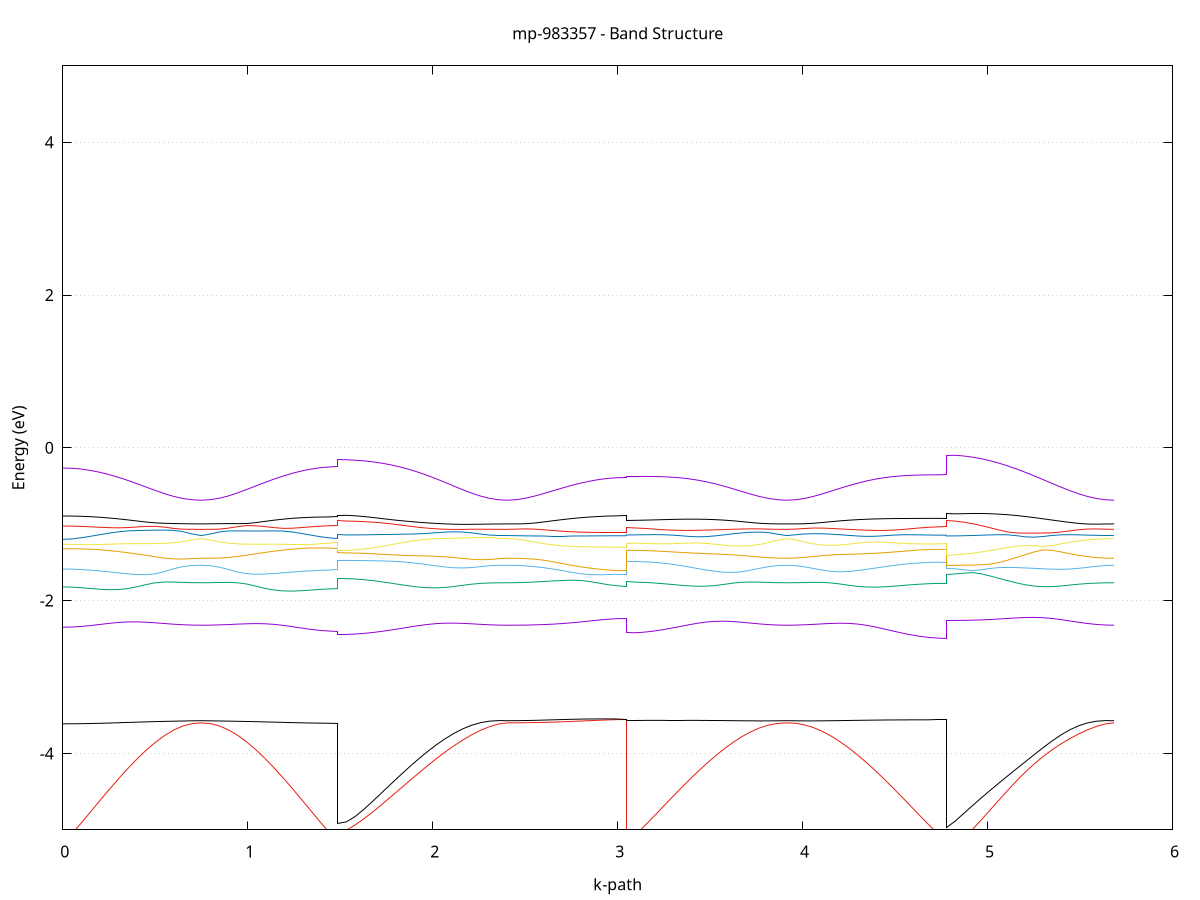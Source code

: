 set title 'mp-983357 - Band Structure'
set xlabel 'k-path'
set ylabel 'Energy (eV)'
set grid y
set yrange [-5:5]
set terminal png size 800,600
set output 'mp-983357_bands_gnuplot.png'
plot '-' using 1:2 with lines notitle, '-' using 1:2 with lines notitle, '-' using 1:2 with lines notitle, '-' using 1:2 with lines notitle, '-' using 1:2 with lines notitle, '-' using 1:2 with lines notitle, '-' using 1:2 with lines notitle, '-' using 1:2 with lines notitle, '-' using 1:2 with lines notitle, '-' using 1:2 with lines notitle, '-' using 1:2 with lines notitle, '-' using 1:2 with lines notitle, '-' using 1:2 with lines notitle, '-' using 1:2 with lines notitle, '-' using 1:2 with lines notitle, '-' using 1:2 with lines notitle, '-' using 1:2 with lines notitle, '-' using 1:2 with lines notitle, '-' using 1:2 with lines notitle, '-' using 1:2 with lines notitle, '-' using 1:2 with lines notitle, '-' using 1:2 with lines notitle, '-' using 1:2 with lines notitle, '-' using 1:2 with lines notitle, '-' using 1:2 with lines notitle, '-' using 1:2 with lines notitle, '-' using 1:2 with lines notitle, '-' using 1:2 with lines notitle, '-' using 1:2 with lines notitle, '-' using 1:2 with lines notitle, '-' using 1:2 with lines notitle, '-' using 1:2 with lines notitle, '-' using 1:2 with lines notitle, '-' using 1:2 with lines notitle, '-' using 1:2 with lines notitle, '-' using 1:2 with lines notitle, '-' using 1:2 with lines notitle, '-' using 1:2 with lines notitle, '-' using 1:2 with lines notitle, '-' using 1:2 with lines notitle, '-' using 1:2 with lines notitle, '-' using 1:2 with lines notitle, '-' using 1:2 with lines notitle, '-' using 1:2 with lines notitle, '-' using 1:2 with lines notitle, '-' using 1:2 with lines notitle, '-' using 1:2 with lines notitle, '-' using 1:2 with lines notitle
0.000000 -21.856523
0.049888 -21.857523
0.099777 -21.860123
0.149665 -21.864723
0.199553 -21.871323
0.249441 -21.880223
0.299330 -21.891123
0.349218 -21.903723
0.399106 -21.917323
0.448995 -21.931323
0.498883 -21.944823
0.548771 -21.956923
0.598659 -21.967023
0.648548 -21.974523
0.698436 -21.979223
0.748324 -21.980823
0.748324 -21.980823
0.797511 -21.979523
0.846699 -21.975923
0.895886 -21.970023
0.945073 -21.962323
0.994260 -21.953223
1.043447 -21.943223
1.092635 -21.932923
1.141822 -21.923023
1.191009 -21.914023
1.240196 -21.906123
1.289384 -21.899723
1.338571 -21.894723
1.387758 -21.891223
1.436945 -21.889123
1.486132 -21.888423
1.486132 -21.517223
1.534428 -21.544223
1.582723 -21.582823
1.631018 -21.621723
1.679313 -21.659923
1.727608 -21.697023
1.775903 -21.732623
1.824199 -21.766623
1.872494 -21.798723
1.920789 -21.828723
1.969084 -21.856423
2.017379 -21.881723
2.065674 -21.904423
2.113969 -21.924323
2.162265 -21.941323
2.210560 -21.955423
2.258855 -21.966523
2.307150 -21.974423
2.355445 -21.979223
2.403740 -21.980823
2.403740 -21.980823
2.453102 -21.980023
2.502463 -21.977723
2.551824 -21.973923
2.601186 -21.968623
2.650547 -21.962223
2.699908 -21.954523
2.749269 -21.945923
2.798631 -21.936523
2.847992 -21.927023
2.897353 -21.917823
2.946715 -21.909623
2.996076 -21.903823
3.045437 -21.901723
3.045437 -21.836323
3.093699 -21.836723
3.141961 -21.837823
3.190223 -21.839823
3.238485 -21.843023
3.286748 -21.847923
3.335010 -21.854723
3.383272 -21.863923
3.431534 -21.875523
3.479796 -21.889023
3.528058 -21.903923
3.576320 -21.919123
3.624582 -21.933723
3.672844 -21.947223
3.721106 -21.958823
3.769368 -21.968323
3.817630 -21.975123
3.865892 -21.979423
3.914154 -21.980823
3.914154 -21.980823
3.962050 -21.979623
4.009946 -21.976223
4.057841 -21.970623
4.105737 -21.963123
4.153633 -21.953923
4.201528 -21.943523
4.249424 -21.932523
4.297319 -21.921323
4.345215 -21.910623
4.393111 -21.901023
4.441006 -21.892723
4.488902 -21.886023
4.536797 -21.880723
4.584693 -21.876723
4.632589 -21.873923
4.680484 -21.872123
4.728380 -21.871123
4.776275 -21.870823
4.776275 -21.487023
4.824046 -21.514223
4.871816 -21.553223
4.919586 -21.593023
4.967357 -21.632623
5.015127 -21.671523
5.062897 -21.709223
5.110667 -21.745523
5.158438 -21.780123
5.206208 -21.812723
5.253978 -21.843023
5.301748 -21.870723
5.349519 -21.895723
5.397289 -21.917823
5.445059 -21.936723
5.492830 -21.952423
5.540600 -21.964823
5.588370 -21.973723
5.636140 -21.979023
5.683911 -21.980823
e
0.000000 -21.444923
0.049888 -21.480223
0.099777 -21.520323
0.149665 -21.557823
0.199553 -21.591923
0.249441 -21.622023
0.299330 -21.647723
0.349218 -21.668823
0.399106 -21.685623
0.448995 -21.698623
0.498883 -21.708323
0.548771 -21.715623
0.598659 -21.720723
0.648548 -21.724223
0.698436 -21.726223
0.748324 -21.726923
0.748324 -21.726923
0.797511 -21.726023
0.846699 -21.723423
0.895886 -21.718823
0.945073 -21.712123
0.994260 -21.703023
1.043447 -21.691023
1.092635 -21.675723
1.141822 -21.656723
1.191009 -21.633923
1.240196 -21.607223
1.289384 -21.576823
1.338571 -21.543123
1.387758 -21.506423
1.436945 -21.467523
1.486132 -21.429723
1.486132 -21.483123
1.534428 -21.456023
1.582723 -21.442023
1.631018 -21.470323
1.679313 -21.498223
1.727608 -21.525223
1.775903 -21.551223
1.824199 -21.575723
1.872494 -21.598723
1.920789 -21.620123
1.969084 -21.639823
2.017379 -21.657623
2.065674 -21.673623
2.113969 -21.687523
2.162265 -21.699423
2.210560 -21.709223
2.258855 -21.716923
2.307150 -21.722423
2.355445 -21.725823
2.403740 -21.726923
2.403740 -21.726923
2.453102 -21.727723
2.502463 -21.730223
2.551824 -21.734323
2.601186 -21.739923
2.650547 -21.746823
2.699908 -21.755023
2.749269 -21.764223
2.798631 -21.774023
2.847992 -21.784023
2.897353 -21.793723
2.946715 -21.802123
2.996076 -21.808123
3.045437 -21.810223
3.045437 -21.465923
3.093699 -21.489623
3.141961 -21.524723
3.190223 -21.559323
3.238485 -21.592023
3.286748 -21.621923
3.335010 -21.648023
3.383272 -21.670023
3.431534 -21.687423
3.479796 -21.700623
3.528058 -21.710123
3.576320 -21.716523
3.624582 -21.720823
3.672844 -21.723423
3.721106 -21.725123
3.769368 -21.726023
3.817630 -21.726523
3.865892 -21.726823
3.914154 -21.726923
3.914154 -21.726923
3.962050 -21.726623
4.009946 -21.725823
4.057841 -21.724323
4.105737 -21.722023
4.153633 -21.718423
4.201528 -21.713423
4.249424 -21.706523
4.297319 -21.697023
4.345215 -21.684723
4.393111 -21.669023
4.441006 -21.649823
4.488902 -21.627023
4.536797 -21.600923
4.584693 -21.571923
4.632589 -21.540623
4.680484 -21.507523
4.728380 -21.473623
4.776275 -21.448923
4.776275 -21.454823
4.824046 -21.445523
4.871816 -21.473223
4.919586 -21.501223
4.967357 -21.528123
5.015127 -21.553523
5.062897 -21.577323
5.110667 -21.599523
5.158438 -21.619923
5.206208 -21.638723
5.253978 -21.655623
5.301748 -21.670723
5.349519 -21.683923
5.397289 -21.695423
5.445059 -21.705023
5.492830 -21.713023
5.540600 -21.719123
5.588370 -21.723423
5.636140 -21.726023
5.683911 -21.726923
e
0.000000 -21.429023
0.049888 -21.392323
0.099777 -21.348023
0.149665 -21.303523
0.199553 -21.259623
0.249441 -21.217023
0.299330 -21.176423
0.349218 -21.138223
0.399106 -21.103023
0.448995 -21.071423
0.498883 -21.043823
0.548771 -21.020923
0.598659 -21.003223
0.648548 -20.993623
0.698436 -20.991923
0.748324 -20.991723
0.748324 -20.991723
0.797511 -20.994223
0.846699 -21.001823
0.895886 -21.014423
0.945073 -21.031823
0.994260 -21.053723
1.043447 -21.079923
1.092635 -21.109923
1.141822 -21.143223
1.191009 -21.179323
1.240196 -21.217923
1.289384 -21.258323
1.338571 -21.300123
1.387758 -21.342423
1.436945 -21.384623
1.486132 -21.423623
1.486132 -21.392623
1.534428 -21.412323
1.582723 -21.415623
1.631018 -21.376223
1.679313 -21.336723
1.727608 -21.297923
1.775903 -21.260223
1.824199 -21.224123
1.872494 -21.189623
1.920789 -21.157223
1.969084 -21.127023
2.017379 -21.099323
2.065674 -21.074523
2.113969 -21.052723
2.162265 -21.034023
2.210560 -21.018723
2.258855 -21.006823
2.307150 -20.998423
2.355445 -20.993423
2.403740 -20.991723
2.403740 -20.991723
2.453102 -20.991823
2.502463 -20.992023
2.551824 -20.992323
2.601186 -20.992623
2.650547 -20.993123
2.699908 -20.993423
2.749269 -20.993923
2.798631 -20.994223
2.847992 -20.994623
2.897353 -20.994923
2.946715 -20.995223
2.996076 -20.995323
3.045437 -20.995323
3.045437 -21.427823
3.093699 -21.403423
3.141961 -21.366223
3.190223 -21.327823
3.238485 -21.289623
3.286748 -21.252223
3.335010 -21.216023
3.383272 -21.181423
3.431534 -21.148823
3.479796 -21.118323
3.528058 -21.090423
3.576320 -21.065123
3.624582 -21.042923
3.672844 -21.023823
3.721106 -21.008323
3.769368 -20.997523
3.817630 -20.993023
3.865892 -20.991923
3.914154 -20.991723
3.914154 -20.991723
3.962050 -20.993423
4.009946 -20.998623
4.057841 -21.007323
4.105737 -21.019223
4.153633 -21.034423
4.201528 -21.052723
4.249424 -21.073923
4.297319 -21.098023
4.345215 -21.124623
4.393111 -21.153523
4.441006 -21.184423
4.488902 -21.217223
4.536797 -21.251523
4.584693 -21.286823
4.632589 -21.323123
4.680484 -21.359523
4.728380 -21.395423
4.776275 -21.420823
4.776275 -21.425923
4.824046 -21.427123
4.871816 -21.390023
4.919586 -21.352523
4.967357 -21.315723
5.015127 -21.280023
5.062897 -21.245523
5.110667 -21.212323
5.158438 -21.180723
5.206208 -21.150823
5.253978 -21.122623
5.301748 -21.096723
5.349519 -21.073123
5.397289 -21.052123
5.445059 -21.034023
5.492830 -21.019023
5.540600 -21.007123
5.588370 -20.998623
5.636140 -20.993423
5.683911 -20.991723
e
0.000000 -20.989223
0.049888 -20.989123
0.099777 -20.989223
0.149665 -20.989223
0.199553 -20.989323
0.249441 -20.989523
0.299330 -20.989623
0.349218 -20.989823
0.399106 -20.989923
0.448995 -20.990023
0.498883 -20.990023
0.548771 -20.989923
0.598659 -20.989223
0.648548 -20.985423
0.698436 -20.979123
0.748324 -20.976623
0.748324 -20.976623
0.797511 -20.976623
0.846699 -20.976723
0.895886 -20.976623
0.945073 -20.976423
0.994260 -20.976323
1.043447 -20.976223
1.092635 -20.975923
1.141822 -20.975723
1.191009 -20.975523
1.240196 -20.975323
1.289384 -20.975123
1.338571 -20.975023
1.387758 -20.974923
1.436945 -20.974823
1.486132 -20.974823
1.486132 -21.365623
1.534428 -21.345623
1.582723 -21.316023
1.631018 -21.285623
1.679313 -21.255223
1.727608 -21.225323
1.775903 -21.196123
1.824199 -21.167823
1.872494 -21.140723
1.920789 -21.115123
1.969084 -21.091123
2.017379 -21.068823
2.065674 -21.048623
2.113969 -21.030523
2.162265 -21.014723
2.210560 -21.001323
2.258855 -20.990723
2.307150 -20.982923
2.355445 -20.978223
2.403740 -20.976623
2.403740 -20.976623
2.453102 -20.976523
2.502463 -20.976223
2.551824 -20.975823
2.601186 -20.975223
2.650547 -20.974523
2.699908 -20.973923
2.749269 -20.973223
2.798631 -20.972623
2.847992 -20.972123
2.897353 -20.971723
2.946715 -20.971423
2.996076 -20.971123
3.045437 -20.971023
3.045437 -20.991323
3.093699 -20.991323
3.141961 -20.991323
3.190223 -20.991223
3.238485 -20.991123
3.286748 -20.991123
3.335010 -20.990923
3.383272 -20.990823
3.431534 -20.990723
3.479796 -20.990523
3.528058 -20.990423
3.576320 -20.990223
3.624582 -20.990023
3.672844 -20.989723
3.721106 -20.989123
3.769368 -20.987223
3.817630 -20.982623
3.865892 -20.978223
3.914154 -20.976623
3.914154 -20.976623
3.962050 -20.976623
4.009946 -20.976623
4.057841 -20.976623
4.105737 -20.976623
4.153633 -20.976623
4.201528 -20.976723
4.249424 -20.976823
4.297319 -20.976923
4.345215 -20.977023
4.393111 -20.977223
4.441006 -20.977323
4.488902 -20.977423
4.536797 -20.977523
4.584693 -20.977523
4.632589 -20.977623
4.680484 -20.977623
4.728380 -20.977723
4.776275 -20.977723
4.776275 -21.392223
4.824046 -21.372523
4.871816 -21.341423
4.919586 -21.308323
4.967357 -21.274723
5.015127 -21.241423
5.062897 -21.208723
5.110667 -21.177223
5.158438 -21.147223
5.206208 -21.119223
5.253978 -21.093223
5.301748 -21.069523
5.349519 -21.048323
5.397289 -21.029623
5.445059 -21.013623
5.492830 -21.000523
5.540600 -20.990123
5.588370 -20.982623
5.636140 -20.978123
5.683911 -20.976623
e
0.000000 -6.484023
0.049888 -6.484023
0.099777 -6.483823
0.149665 -6.483523
0.199553 -6.483223
0.249441 -6.483023
0.299330 -6.482923
0.349218 -6.483023
0.399106 -6.483823
0.448995 -6.485623
0.498883 -6.489123
0.548771 -6.495823
0.598659 -6.506523
0.648548 -6.519423
0.698436 -6.529923
0.748324 -6.533923
0.748324 -6.533923
0.797511 -6.532423
0.846699 -6.528623
0.895886 -6.524423
0.945073 -6.521023
0.994260 -6.518823
1.043447 -6.517523
1.092635 -6.516823
1.141822 -6.516623
1.191009 -6.516623
1.240196 -6.516823
1.289384 -6.517023
1.338571 -6.517323
1.387758 -6.517523
1.436945 -6.517623
1.486132 -6.517723
1.486132 -5.556323
1.534428 -5.574023
1.582723 -5.621023
1.631018 -5.686223
1.679313 -5.760523
1.727608 -5.838623
1.775903 -5.917523
1.824199 -5.995223
1.872494 -6.070723
1.920789 -6.142923
1.969084 -6.211123
2.017379 -6.274523
2.065674 -6.332523
2.113969 -6.384123
2.162265 -6.428923
2.210560 -6.466123
2.258855 -6.495523
2.307150 -6.516823
2.355445 -6.529623
2.403740 -6.533923
2.403740 -6.533923
2.453102 -6.534723
2.502463 -6.537123
2.551824 -6.540823
2.601186 -6.545523
2.650547 -6.550723
2.699908 -6.556223
2.749269 -6.561523
2.798631 -6.566523
2.847992 -6.571023
2.897353 -6.574623
2.946715 -6.577323
2.996076 -6.579023
3.045437 -6.579523
3.045437 -6.493223
3.093699 -6.493023
3.141961 -6.492623
3.190223 -6.491823
3.238485 -6.490923
3.286748 -6.489723
3.335010 -6.488423
3.383272 -6.487123
3.431534 -6.485923
3.479796 -6.485023
3.528058 -6.484623
3.576320 -6.485123
3.624582 -6.487323
3.672844 -6.492023
3.721106 -6.500223
3.769368 -6.511523
3.817630 -6.522823
3.865892 -6.531023
3.914154 -6.533923
3.914154 -6.533923
3.962050 -6.532823
4.009946 -6.530023
4.057841 -6.526523
4.105737 -6.523623
4.153633 -6.521623
4.201528 -6.520623
4.249424 -6.520623
4.297319 -6.521123
4.345215 -6.522023
4.393111 -6.523323
4.441006 -6.524623
4.488902 -6.525923
4.536797 -6.527123
4.584693 -6.528223
4.632589 -6.529123
4.680484 -6.529823
4.728380 -6.530323
4.776275 -6.530423
4.776275 -5.507523
4.824046 -5.558823
4.871816 -5.651923
4.919586 -5.749223
4.967357 -5.843123
5.015127 -5.931223
5.062897 -6.012723
5.110667 -6.087123
5.158438 -6.154423
5.206208 -6.214723
5.253978 -6.268323
5.301748 -6.315923
5.349519 -6.358123
5.397289 -6.396123
5.445059 -6.431223
5.492830 -6.463923
5.540600 -6.492623
5.588370 -6.515023
5.636140 -6.529123
5.683911 -6.533923
e
0.000000 -5.286923
0.049888 -5.374023
0.099777 -5.504023
0.149665 -5.633823
0.199553 -5.758623
0.249441 -5.876423
0.299330 -5.986023
0.349218 -6.086123
0.399106 -6.175723
0.448995 -6.253723
0.498883 -6.318723
0.548771 -6.368923
0.598659 -6.402823
0.648548 -6.421923
0.698436 -6.430823
0.748324 -6.433323
0.748324 -6.433323
0.797511 -6.428423
0.846699 -6.412823
0.895886 -6.384823
0.945073 -6.343523
0.994260 -6.288923
1.043447 -6.221723
1.092635 -6.142723
1.141822 -6.052623
1.191009 -5.952423
1.240196 -5.843023
1.289384 -5.725523
1.338571 -5.601023
1.387758 -5.471323
1.436945 -5.340923
1.486132 -5.251223
1.486132 -5.279723
1.534428 -5.320723
1.582723 -5.406523
1.631018 -5.504623
1.679313 -5.604923
1.727608 -5.703623
1.775903 -5.798923
1.824199 -5.889523
1.872494 -5.974523
1.920789 -6.053023
1.969084 -6.124723
2.017379 -6.189123
2.065674 -6.246123
2.113969 -6.295623
2.162265 -6.337623
2.210560 -6.372023
2.258855 -6.398823
2.307150 -6.417923
2.355445 -6.429523
2.403740 -6.433323
2.403740 -6.433323
2.453102 -6.432823
2.502463 -6.431223
2.551824 -6.428723
2.601186 -6.425823
2.650547 -6.422523
2.699908 -6.419223
2.749269 -6.416123
2.798631 -6.413223
2.847992 -6.410823
2.897353 -6.408823
2.946715 -6.407323
2.996076 -6.406423
3.045437 -6.406123
3.045437 -5.305723
3.093699 -5.367823
3.141961 -5.473123
3.190223 -5.582323
3.238485 -5.689423
3.286748 -5.792423
3.335010 -5.890223
3.383272 -5.982023
3.431534 -6.067223
3.479796 -6.145023
3.528058 -6.215023
3.576320 -6.276523
3.624582 -6.328423
3.672844 -6.369723
3.721106 -6.399323
3.769368 -6.417623
3.817630 -6.427423
3.865892 -6.432023
3.914154 -6.433323
3.914154 -6.433323
3.962050 -6.430223
4.009946 -6.420223
4.057841 -6.402523
4.105737 -6.375823
4.153633 -6.339823
4.201528 -6.294623
4.249424 -6.240523
4.297319 -6.178023
4.345215 -6.107423
4.393111 -6.029423
4.441006 -5.944223
4.488902 -5.852623
4.536797 -5.755023
4.584693 -5.652323
4.632589 -5.545423
4.680484 -5.436223
4.728380 -5.330123
4.776275 -5.265523
4.776275 -5.310523
4.824046 -5.265723
4.871816 -5.263823
4.919586 -5.357723
4.967357 -5.465323
5.015127 -5.574423
5.062897 -5.682323
5.110667 -5.787423
5.158438 -5.888523
5.206208 -5.984423
5.253978 -6.073923
5.301748 -6.155823
5.349519 -6.228723
5.397289 -6.291023
5.445059 -6.341123
5.492830 -6.378523
5.540600 -6.404323
5.588370 -6.421023
5.636140 -6.430323
5.683911 -6.433323
e
0.000000 -5.141023
0.049888 -5.050823
0.099777 -4.911523
0.149665 -4.766523
0.199553 -4.621023
0.249441 -4.477523
0.299330 -4.337923
0.349218 -4.204223
0.399106 -4.078323
0.448995 -3.962223
0.498883 -3.858223
0.548771 -3.768623
0.598659 -3.695823
0.648548 -3.642323
0.698436 -3.610323
0.748324 -3.600323
0.748324 -3.600323
0.797511 -3.610023
0.846699 -3.640823
0.895886 -3.692623
0.945073 -3.763223
0.994260 -3.850323
1.043447 -3.951623
1.092635 -4.065023
1.141822 -4.188323
1.191009 -4.319623
1.240196 -4.456923
1.289384 -4.598523
1.338571 -4.742323
1.387758 -4.886223
1.436945 -5.025223
1.486132 -5.117923
1.486132 -5.038523
1.534428 -5.004123
1.582723 -4.933723
1.631018 -4.850523
1.679313 -4.759423
1.727608 -4.663223
1.775903 -4.564023
1.824199 -4.463623
1.872494 -4.363223
1.920789 -4.264123
1.969084 -4.167323
2.017379 -4.073923
2.065674 -3.985023
2.113969 -3.901723
2.162265 -3.825223
2.210560 -3.756823
2.258855 -3.697923
2.307150 -3.649923
2.355445 -3.615223
2.403740 -3.600323
2.403740 -3.600323
2.453102 -3.599923
2.502463 -3.598723
2.551824 -3.596823
2.601186 -3.594023
2.650547 -3.590523
2.699908 -3.586323
2.749269 -3.581623
2.798631 -3.576623
2.847992 -3.571423
2.897353 -3.566523
2.946715 -3.561923
2.996076 -3.558223
3.045437 -3.556523
3.045437 -5.134623
3.093699 -5.070223
3.141961 -4.958323
3.190223 -4.838123
3.238485 -4.715923
3.286748 -4.594123
3.335010 -4.473923
3.383272 -4.356623
3.431534 -4.243423
3.479796 -4.135323
3.528058 -4.033723
3.576320 -3.939523
3.624582 -3.854223
3.672844 -3.779023
3.721106 -3.715323
3.769368 -3.664523
3.817630 -3.627823
3.865892 -3.606723
3.914154 -3.600323
3.914154 -3.600323
3.962050 -3.606323
4.009946 -3.626523
4.057841 -3.661823
4.105737 -3.711123
4.153633 -3.772823
4.201528 -3.845923
4.249424 -3.928923
4.297319 -4.020623
4.345215 -4.119923
4.393111 -4.225623
4.441006 -4.336623
4.488902 -4.451723
4.536797 -4.570023
4.584693 -4.690223
4.632589 -4.811023
4.680484 -4.930423
4.728380 -5.042723
4.776275 -5.109423
4.776275 -5.019923
4.824046 -5.094323
4.871816 -5.096723
4.919586 -4.991423
4.967357 -4.867023
5.015127 -4.737823
5.062897 -4.607923
5.110667 -4.479823
5.158438 -4.356223
5.206208 -4.239923
5.253978 -4.133323
5.301748 -4.037523
5.349519 -3.952023
5.397289 -3.875223
5.445059 -3.806123
5.492830 -3.744623
5.540600 -3.691223
5.588370 -3.647023
5.636140 -3.614423
5.683911 -3.600323
e
0.000000 -3.612923
0.049888 -3.612523
0.099777 -3.611123
0.149665 -3.608923
0.199553 -3.606123
0.249441 -3.602723
0.299330 -3.599023
0.349218 -3.595123
0.399106 -3.591223
0.448995 -3.587523
0.498883 -3.584123
0.548771 -3.581123
0.598659 -3.578523
0.648548 -3.576123
0.698436 -3.573723
0.748324 -3.572123
0.748324 -3.572123
0.797511 -3.573623
0.846699 -3.575823
0.895886 -3.577723
0.945073 -3.579823
0.994260 -3.582223
1.043447 -3.584923
1.092635 -3.587823
1.141822 -3.590923
1.191009 -3.594023
1.240196 -3.597123
1.289384 -3.599923
1.338571 -3.602323
1.387758 -3.604123
1.436945 -3.605323
1.486132 -3.605623
1.486132 -4.923023
1.534428 -4.895323
1.582723 -4.822623
1.631018 -4.725623
1.679313 -4.618623
1.727608 -4.508023
1.775903 -4.397023
1.824199 -4.287523
1.872494 -4.180823
1.920789 -4.078423
1.969084 -3.981723
2.017379 -3.891923
2.065674 -3.810623
2.113969 -3.739223
2.162265 -3.679123
2.210560 -3.631623
2.258855 -3.597723
2.307150 -3.577723
2.355445 -3.571023
2.403740 -3.572123
2.403740 -3.572123
2.453102 -3.571523
2.502463 -3.569823
2.551824 -3.567323
2.601186 -3.564023
2.650547 -3.560523
2.699908 -3.557023
2.749269 -3.553923
2.798631 -3.551323
2.847992 -3.549623
2.897353 -3.548723
2.946715 -3.548923
2.996076 -3.549823
3.045437 -3.550523
3.045437 -3.568123
3.093699 -3.568123
3.141961 -3.568023
3.190223 -3.567823
3.238485 -3.567523
3.286748 -3.567423
3.335010 -3.567423
3.383272 -3.567623
3.431534 -3.568023
3.479796 -3.568723
3.528058 -3.569623
3.576320 -3.570723
3.624582 -3.571923
3.672844 -3.573023
3.721106 -3.574023
3.769368 -3.574623
3.817630 -3.574523
3.865892 -3.573223
3.914154 -3.572123
3.914154 -3.572123
3.962050 -3.573223
4.009946 -3.574623
4.057841 -3.574723
4.105737 -3.573823
4.153633 -3.572423
4.201528 -3.570823
4.249424 -3.569023
4.297319 -3.567323
4.345215 -3.565723
4.393111 -3.564323
4.441006 -3.563123
4.488902 -3.562223
4.536797 -3.561523
4.584693 -3.561023
4.632589 -3.560723
4.680484 -3.560523
4.728380 -3.560423
4.776275 -3.560423
4.776275 -4.973223
4.824046 -4.888923
4.871816 -4.784923
4.919586 -4.681723
4.967357 -4.580523
5.015127 -4.481723
5.062897 -4.385223
5.110667 -4.290723
5.158438 -4.197723
5.206208 -4.105423
5.253978 -4.013423
5.301748 -3.922723
5.349519 -3.836323
5.397289 -3.758023
5.445059 -3.691123
5.492830 -3.638323
5.540600 -3.600723
5.588370 -3.578823
5.636140 -3.571323
5.683911 -3.572123
e
0.000000 -2.348423
0.049888 -2.345823
0.099777 -2.338223
0.149665 -2.326623
0.199553 -2.312523
0.249441 -2.298123
0.299330 -2.286223
0.349218 -2.279223
0.399106 -2.278323
0.448995 -2.282723
0.498883 -2.290523
0.548771 -2.299823
0.598659 -2.308723
0.648548 -2.315923
0.698436 -2.320523
0.748324 -2.322123
0.748324 -2.322123
0.797511 -2.321023
0.846699 -2.317923
0.895886 -2.313323
0.945073 -2.307923
0.994260 -2.303323
1.043447 -2.301023
1.092635 -2.303023
1.141822 -2.310623
1.191009 -2.323823
1.240196 -2.340723
1.289384 -2.359023
1.338571 -2.375823
1.387758 -2.389323
1.436945 -2.397823
1.486132 -2.400823
1.486132 -2.444723
1.534428 -2.442823
1.582723 -2.437423
1.631018 -2.428523
1.679313 -2.416523
1.727608 -2.401623
1.775903 -2.384523
1.824199 -2.365823
1.872494 -2.346823
1.920789 -2.328623
1.969084 -2.313123
2.017379 -2.301623
2.065674 -2.295523
2.113969 -2.294623
2.162265 -2.298023
2.210560 -2.303923
2.258855 -2.310723
2.307150 -2.316623
2.355445 -2.320723
2.403740 -2.322123
2.403740 -2.322123
2.453102 -2.321723
2.502463 -2.320323
2.551824 -2.317723
2.601186 -2.313723
2.650547 -2.308023
2.699908 -2.300423
2.749269 -2.290923
2.798631 -2.279723
2.847992 -2.267323
2.897353 -2.255023
2.946715 -2.244123
2.996076 -2.236423
3.045437 -2.233723
3.045437 -2.423823
3.093699 -2.421123
3.141961 -2.413323
3.190223 -2.400523
3.238485 -2.383423
3.286748 -2.362823
3.335010 -2.340123
3.383272 -2.317223
3.431534 -2.296523
3.479796 -2.280523
3.528058 -2.271323
3.576320 -2.269723
3.624582 -2.274523
3.672844 -2.283723
3.721106 -2.294723
3.769368 -2.305523
3.817630 -2.314423
3.865892 -2.320123
3.914154 -2.322123
3.914154 -2.322123
3.962050 -2.320723
4.009946 -2.316823
4.057841 -2.311023
4.105737 -2.304423
4.153633 -2.298823
4.201528 -2.296023
4.249424 -2.298223
4.297319 -2.307123
4.345215 -2.323123
4.393111 -2.345123
4.441006 -2.371023
4.488902 -2.398223
4.536797 -2.424523
4.584693 -2.447923
4.632589 -2.467423
4.680484 -2.481823
4.728380 -2.490723
4.776275 -2.493723
4.776275 -2.260223
4.824046 -2.259823
4.871816 -2.258523
4.919586 -2.256123
4.967357 -2.252423
5.015127 -2.247223
5.062897 -2.240623
5.110667 -2.233323
5.158438 -2.226223
5.206208 -2.221023
5.253978 -2.219723
5.301748 -2.223823
5.349519 -2.233923
5.397289 -2.248823
5.445059 -2.266323
5.492830 -2.284023
5.540600 -2.299723
5.588370 -2.311923
5.636140 -2.319523
5.683911 -2.322123
e
0.000000 -1.820823
0.049888 -1.823623
0.099777 -1.831223
0.149665 -1.841523
0.199553 -1.851523
0.249441 -1.857323
0.299330 -1.855323
0.349218 -1.842823
0.399106 -1.819923
0.448995 -1.791223
0.498883 -1.767023
0.548771 -1.756923
0.598659 -1.757323
0.648548 -1.761323
0.698436 -1.764923
0.748324 -1.766223
0.748324 -1.766223
0.797511 -1.765223
0.846699 -1.762923
0.895886 -1.761723
0.945073 -1.766423
0.994260 -1.783023
1.043447 -1.810623
1.092635 -1.839323
1.141822 -1.861323
1.191009 -1.873123
1.240196 -1.875423
1.289384 -1.870723
1.338571 -1.862423
1.387758 -1.853823
1.436945 -1.847523
1.486132 -1.845223
1.486132 -1.710123
1.534428 -1.712023
1.582723 -1.717523
1.631018 -1.726723
1.679313 -1.739223
1.727608 -1.754623
1.775903 -1.772023
1.824199 -1.790223
1.872494 -1.807523
1.920789 -1.821923
1.969084 -1.831123
2.017379 -1.833323
2.065674 -1.827723
2.113969 -1.815423
2.162265 -1.799623
2.210560 -1.784823
2.258855 -1.774523
2.307150 -1.769123
2.355445 -1.766823
2.403740 -1.766223
2.403740 -1.766223
2.453102 -1.765023
2.502463 -1.761623
2.551824 -1.756223
2.601186 -1.749623
2.650547 -1.742623
2.699908 -1.736423
2.749269 -1.733023
2.798631 -1.736123
2.847992 -1.749523
2.897353 -1.770323
2.946715 -1.791023
2.996076 -1.805723
3.045437 -1.811023
3.045437 -1.756023
3.093699 -1.757423
3.141961 -1.761423
3.190223 -1.768023
3.238485 -1.776823
3.286748 -1.787123
3.335010 -1.797623
3.383272 -1.806723
3.431534 -1.811923
3.479796 -1.810923
3.528058 -1.802123
3.576320 -1.787123
3.624582 -1.770623
3.672844 -1.759823
3.721106 -1.757023
3.769368 -1.759123
3.817630 -1.762623
3.865892 -1.765323
3.914154 -1.766223
3.914154 -1.766223
3.962050 -1.765423
4.009946 -1.763423
4.057841 -1.761523
4.105737 -1.762023
4.153633 -1.768423
4.201528 -1.781923
4.249424 -1.799023
4.297319 -1.813723
4.345215 -1.822323
4.393111 -1.823923
4.441006 -1.819723
4.488902 -1.811923
4.536797 -1.802523
4.584693 -1.793223
4.632589 -1.785023
4.680484 -1.778923
4.728380 -1.775023
4.776275 -1.773723
4.776275 -1.654823
4.824046 -1.651223
4.871816 -1.641423
4.919586 -1.633123
4.967357 -1.650423
5.015127 -1.678523
5.062897 -1.709323
5.110667 -1.740323
5.158438 -1.769123
5.206208 -1.793323
5.253978 -1.810323
5.301748 -1.818123
5.349519 -1.816823
5.397289 -1.808523
5.445059 -1.796723
5.492830 -1.785223
5.540600 -1.776323
5.588370 -1.770523
5.636140 -1.767323
5.683911 -1.766223
e
0.000000 -1.586323
0.049888 -1.588123
0.099777 -1.593423
0.149665 -1.601623
0.199553 -1.612223
0.249441 -1.624323
0.299330 -1.636823
0.349218 -1.648523
0.399106 -1.657723
0.448995 -1.660723
0.498883 -1.650023
0.548771 -1.621023
0.598659 -1.583923
0.648548 -1.554423
0.698436 -1.540523
0.748324 -1.537323
0.748324 -1.537323
0.797511 -1.543323
0.846699 -1.562423
0.895886 -1.593023
0.945073 -1.625723
0.994260 -1.648123
1.043447 -1.655423
1.092635 -1.652823
1.141822 -1.645423
1.191009 -1.636323
1.240196 -1.626723
1.289384 -1.617723
1.338571 -1.609923
1.387758 -1.604023
1.436945 -1.600223
1.486132 -1.599023
1.486132 -1.473423
1.534428 -1.473823
1.582723 -1.474923
1.631018 -1.476523
1.679313 -1.478423
1.727608 -1.480923
1.775903 -1.484623
1.824199 -1.490723
1.872494 -1.500423
1.920789 -1.513523
1.969084 -1.528923
2.017379 -1.544923
2.065674 -1.559323
2.113969 -1.569623
2.162265 -1.572923
2.210560 -1.567423
2.258855 -1.555023
2.307150 -1.543423
2.355445 -1.538323
2.403740 -1.537323
2.403740 -1.537323
2.453102 -1.539523
2.502463 -1.546023
2.551824 -1.556223
2.601186 -1.569623
2.650547 -1.586423
2.699908 -1.606523
2.749269 -1.628723
2.798631 -1.648623
2.847992 -1.659723
2.897353 -1.661823
2.946715 -1.659223
2.996076 -1.655823
3.045437 -1.654223
3.045437 -1.487323
3.093699 -1.488323
3.141961 -1.491523
3.190223 -1.497823
3.238485 -1.507723
3.286748 -1.521623
3.335010 -1.539123
3.383272 -1.558823
3.431534 -1.579423
3.479796 -1.599323
3.528058 -1.616623
3.576320 -1.628823
3.624582 -1.631823
3.672844 -1.622023
3.721106 -1.600823
3.769368 -1.576023
3.817630 -1.555023
3.865892 -1.541723
3.914154 -1.537323
3.914154 -1.537323
3.962050 -1.542823
4.009946 -1.557723
4.057841 -1.578623
4.105737 -1.600623
4.153633 -1.617123
4.201528 -1.623023
4.249424 -1.618523
4.297319 -1.606923
4.345215 -1.591423
4.393111 -1.574223
4.441006 -1.557023
4.488902 -1.540923
4.536797 -1.526823
4.584693 -1.515223
4.632589 -1.506323
4.680484 -1.500123
4.728380 -1.496523
4.776275 -1.495323
4.776275 -1.578023
4.824046 -1.583123
4.871816 -1.596223
4.919586 -1.608523
4.967357 -1.596323
5.015127 -1.578123
5.062897 -1.567723
5.110667 -1.565623
5.158438 -1.567923
5.206208 -1.572523
5.253978 -1.578123
5.301748 -1.583923
5.349519 -1.588523
5.397289 -1.590023
5.445059 -1.586723
5.492830 -1.577623
5.540600 -1.564223
5.588370 -1.550423
5.636140 -1.540723
5.683911 -1.537323
e
0.000000 -1.321523
0.049888 -1.321623
0.099777 -1.322823
0.149665 -1.326923
0.199553 -1.334423
0.249441 -1.344823
0.299330 -1.357523
0.349218 -1.372323
0.399106 -1.389223
0.448995 -1.407523
0.498883 -1.426123
0.548771 -1.442823
0.598659 -1.454123
0.648548 -1.456123
0.698436 -1.449623
0.748324 -1.445323
0.748324 -1.445323
0.797511 -1.445523
0.846699 -1.443323
0.895886 -1.435423
0.945073 -1.422123
0.994260 -1.405323
1.043447 -1.387323
1.092635 -1.369623
1.141822 -1.353323
1.191009 -1.338723
1.240196 -1.326123
1.289384 -1.316323
1.338571 -1.311123
1.387758 -1.310423
1.436945 -1.311623
1.486132 -1.312323
1.486132 -1.375123
1.534428 -1.375623
1.582723 -1.377423
1.631018 -1.381123
1.679313 -1.386623
1.727608 -1.393323
1.775903 -1.400423
1.824199 -1.406423
1.872494 -1.410623
1.920789 -1.413223
1.969084 -1.415723
2.017379 -1.419723
2.065674 -1.426523
2.113969 -1.436223
2.162265 -1.447823
2.210560 -1.458723
2.258855 -1.464923
2.307150 -1.461823
2.355445 -1.451323
2.403740 -1.445323
2.403740 -1.445323
2.453102 -1.446323
2.502463 -1.449923
2.551824 -1.457823
2.601186 -1.471623
2.650547 -1.491223
2.699908 -1.514123
2.749269 -1.536723
2.798631 -1.556823
2.847992 -1.573723
2.897353 -1.587823
2.946715 -1.599123
2.996076 -1.607023
3.045437 -1.610023
3.045437 -1.340123
3.093699 -1.341223
3.141961 -1.344223
3.190223 -1.348923
3.238485 -1.354823
3.286748 -1.361223
3.335010 -1.367723
3.383272 -1.373923
3.431534 -1.379623
3.479796 -1.384723
3.528058 -1.389523
3.576320 -1.394823
3.624582 -1.401423
3.672844 -1.410023
3.721106 -1.420023
3.769368 -1.430023
3.817630 -1.438323
3.865892 -1.443523
3.914154 -1.445323
3.914154 -1.445323
3.962050 -1.442023
4.009946 -1.433523
4.057841 -1.422623
4.105737 -1.411723
4.153633 -1.402923
4.201528 -1.396923
4.249424 -1.393023
4.297319 -1.389623
4.345215 -1.385723
4.393111 -1.380323
4.441006 -1.373223
4.488902 -1.364623
4.536797 -1.355023
4.584693 -1.345523
4.632589 -1.337423
4.680484 -1.331723
4.728380 -1.328523
4.776275 -1.327523
4.776275 -1.538523
4.824046 -1.537823
4.871816 -1.536423
4.919586 -1.534723
4.967357 -1.531223
5.015127 -1.522023
5.062897 -1.500823
5.110667 -1.469223
5.158438 -1.433123
5.206208 -1.396123
5.253978 -1.361423
5.301748 -1.336823
5.349519 -1.341723
5.397289 -1.363023
5.445059 -1.386023
5.492830 -1.407223
5.540600 -1.424623
5.588370 -1.436923
5.636140 -1.443523
5.683911 -1.445323
e
0.000000 -1.261923
0.049888 -1.264223
0.099777 -1.267823
0.149665 -1.268523
0.199553 -1.265723
0.249441 -1.261523
0.299330 -1.257723
0.349218 -1.255423
0.399106 -1.254523
0.448995 -1.254423
0.498883 -1.253623
0.548771 -1.250523
0.598659 -1.243023
0.648548 -1.228723
0.698436 -1.206623
0.748324 -1.188423
0.748324 -1.188423
0.797511 -1.207023
0.846699 -1.231023
0.895886 -1.247723
0.945073 -1.256923
0.994260 -1.260923
1.043447 -1.261723
1.092635 -1.261423
1.141822 -1.261523
1.191009 -1.262923
1.240196 -1.265323
1.289384 -1.266923
1.338571 -1.264523
1.387758 -1.257023
1.436945 -1.247423
1.486132 -1.242523
1.486132 -1.344323
1.534428 -1.342123
1.582723 -1.335323
1.631018 -1.323823
1.679313 -1.308123
1.727608 -1.289123
1.775903 -1.268223
1.824199 -1.246523
1.872494 -1.225823
1.920789 -1.208323
1.969084 -1.196023
2.017379 -1.189523
2.065674 -1.186523
2.113969 -1.184123
2.162265 -1.180723
2.210560 -1.176623
2.258855 -1.173323
2.307150 -1.174623
2.355445 -1.183123
2.403740 -1.188423
2.403740 -1.188423
2.453102 -1.194923
2.502463 -1.212223
2.551824 -1.234223
2.601186 -1.254823
2.650547 -1.270923
2.699908 -1.281923
2.749269 -1.289023
2.798631 -1.293523
2.847992 -1.296523
2.897353 -1.298423
2.946715 -1.299723
2.996076 -1.300423
3.045437 -1.300623
3.045437 -1.246523
3.093699 -1.247923
3.141961 -1.251323
3.190223 -1.254923
3.238485 -1.256623
3.286748 -1.255223
3.335010 -1.251123
3.383272 -1.246423
3.431534 -1.245223
3.479796 -1.251023
3.528058 -1.262523
3.576320 -1.274923
3.624582 -1.284023
3.672844 -1.286423
3.721106 -1.280123
3.769368 -1.264123
3.817630 -1.239223
3.865892 -1.209023
3.914154 -1.188423
3.914154 -1.188423
3.962050 -1.205023
4.009946 -1.232323
4.057841 -1.256023
4.105737 -1.271423
4.153633 -1.276623
4.201528 -1.272323
4.249424 -1.261423
4.297319 -1.248023
4.345215 -1.236823
4.393111 -1.232523
4.441006 -1.235523
4.488902 -1.242223
4.536797 -1.249223
4.584693 -1.254823
4.632589 -1.257823
4.680484 -1.258523
4.728380 -1.258023
4.776275 -1.257623
4.776275 -1.403723
4.824046 -1.400623
4.871816 -1.391923
4.919586 -1.378623
4.967357 -1.362223
5.015127 -1.343723
5.062897 -1.324123
5.110667 -1.304823
5.158438 -1.288223
5.206208 -1.279023
5.253978 -1.282223
5.301748 -1.290623
5.349519 -1.279023
5.397289 -1.256423
5.445059 -1.235523
5.492830 -1.218523
5.540600 -1.205423
5.588370 -1.196023
5.636140 -1.190323
5.683911 -1.188423
e
0.000000 -1.198423
0.049888 -1.192423
0.099777 -1.177523
0.149665 -1.158223
0.199553 -1.137323
0.249441 -1.117123
0.299330 -1.099823
0.349218 -1.088323
0.399106 -1.082723
0.448995 -1.079923
0.498883 -1.078023
0.548771 -1.077123
0.598659 -1.079723
0.648548 -1.096623
0.698436 -1.126823
0.748324 -1.148523
0.748324 -1.148523
0.797511 -1.128223
0.846699 -1.101523
0.895886 -1.088623
0.945073 -1.087323
0.994260 -1.088423
1.043447 -1.089223
1.092635 -1.088523
1.141822 -1.087023
1.191009 -1.089123
1.240196 -1.101623
1.289384 -1.120723
1.338571 -1.141523
1.387758 -1.161623
1.436945 -1.178123
1.486132 -1.185223
1.486132 -1.141123
1.534428 -1.140923
1.582723 -1.140123
1.631018 -1.138823
1.679313 -1.137223
1.727608 -1.135323
1.775903 -1.133323
1.824199 -1.131223
1.872494 -1.129023
1.920789 -1.125823
1.969084 -1.120323
2.017379 -1.112023
2.065674 -1.103323
2.113969 -1.098823
2.162265 -1.102223
2.210560 -1.112823
2.258855 -1.127923
2.307150 -1.141823
2.355445 -1.147623
2.403740 -1.148523
2.403740 -1.148523
2.453102 -1.150223
2.502463 -1.152523
2.551824 -1.153923
2.601186 -1.154623
2.650547 -1.154823
2.699908 -1.154823
2.749269 -1.154523
2.798631 -1.153923
2.847992 -1.153223
2.897353 -1.152323
2.946715 -1.151623
2.996076 -1.151123
3.045437 -1.150923
3.045437 -1.140623
3.093699 -1.139823
3.141961 -1.137923
3.190223 -1.136423
3.238485 -1.137023
3.286748 -1.141323
3.335010 -1.149623
3.383272 -1.159123
3.431534 -1.164723
3.479796 -1.162123
3.528058 -1.152323
3.576320 -1.139023
3.624582 -1.125323
3.672844 -1.113423
3.721106 -1.105223
3.769368 -1.103123
3.817630 -1.111123
3.865892 -1.131123
3.914154 -1.148523
3.914154 -1.148523
3.962050 -1.138023
4.009946 -1.127323
4.057841 -1.123823
4.105737 -1.125423
4.153633 -1.130423
4.201528 -1.137623
4.249424 -1.146123
4.297319 -1.154323
4.345215 -1.159223
4.393111 -1.157723
4.441006 -1.150623
4.488902 -1.143023
4.536797 -1.138623
4.584693 -1.137723
4.632589 -1.139023
4.680484 -1.141023
4.728380 -1.142723
4.776275 -1.143423
4.776275 -1.153623
4.824046 -1.152923
4.871816 -1.150723
4.919586 -1.147523
4.967357 -1.143723
5.015127 -1.140023
5.062897 -1.137423
5.110667 -1.138823
5.158438 -1.150823
5.206208 -1.165823
5.253978 -1.169223
5.301748 -1.160223
5.349519 -1.147023
5.397289 -1.138723
5.445059 -1.137423
5.492830 -1.139423
5.540600 -1.142523
5.588370 -1.145523
5.636140 -1.147723
5.683911 -1.148523
e
0.000000 -1.023723
0.049888 -1.025023
0.099777 -1.028623
0.149665 -1.034023
0.199553 -1.040023
0.249441 -1.045223
0.299330 -1.047323
0.349218 -1.044123
0.399106 -1.036223
0.448995 -1.029023
0.498883 -1.028123
0.548771 -1.037823
0.598659 -1.054523
0.648548 -1.064923
0.698436 -1.066823
0.748324 -1.067123
0.748324 -1.067123
0.797511 -1.066923
0.846699 -1.064123
0.895886 -1.051123
0.945073 -1.031623
0.994260 -1.018023
1.043447 -1.020123
1.092635 -1.031123
1.141822 -1.044523
1.191009 -1.053923
1.240196 -1.052423
1.289384 -1.044223
1.338571 -1.034523
1.387758 -1.026123
1.436945 -1.020323
1.486132 -1.018323
1.486132 -0.957723
1.534428 -0.958623
1.582723 -0.961423
1.631018 -0.966223
1.679313 -0.973223
1.727608 -0.982823
1.775903 -0.995123
1.824199 -1.009723
1.872494 -1.025123
1.920789 -1.039523
1.969084 -1.051223
2.017379 -1.060023
2.065674 -1.065923
2.113969 -1.068623
2.162265 -1.067823
2.210560 -1.066023
2.258855 -1.065523
2.307150 -1.066023
2.355445 -1.066823
2.403740 -1.067123
2.403740 -1.067123
2.453102 -1.064123
2.502463 -1.060923
2.551824 -1.064323
2.601186 -1.072923
2.650547 -1.082823
2.699908 -1.091723
2.749269 -1.098623
2.798631 -1.103323
2.847992 -1.106323
2.897353 -1.107923
2.946715 -1.108723
2.996076 -1.109023
3.045437 -1.109023
3.045437 -1.046823
3.093699 -1.048823
3.141961 -1.054523
3.190223 -1.062523
3.238485 -1.071023
3.286748 -1.077623
3.335010 -1.080823
3.383272 -1.081123
3.431534 -1.079423
3.479796 -1.076823
3.528058 -1.073523
3.576320 -1.069823
3.624582 -1.066123
3.672844 -1.062623
3.721106 -1.060423
3.769368 -1.061223
3.817630 -1.064423
3.865892 -1.066623
3.914154 -1.067123
3.914154 -1.067123
3.962050 -1.063823
4.009946 -1.056123
4.057841 -1.050323
4.105737 -1.050523
4.153633 -1.055123
4.201528 -1.061323
4.249424 -1.067823
4.297319 -1.073623
4.345215 -1.078223
4.393111 -1.081023
4.441006 -1.081223
4.488902 -1.077423
4.536797 -1.069523
4.584693 -1.059123
4.632589 -1.048823
4.680484 -1.040323
4.728380 -1.035023
4.776275 -1.033123
4.776275 -0.954123
4.824046 -0.959123
4.871816 -0.973123
4.919586 -0.993723
4.967357 -1.018923
5.015127 -1.047123
5.062897 -1.076223
5.110667 -1.101723
5.158438 -1.114523
5.206208 -1.116723
5.253978 -1.116423
5.301748 -1.115323
5.349519 -1.111923
5.397289 -1.102223
5.445059 -1.086823
5.492830 -1.072023
5.540600 -1.063023
5.588370 -1.062023
5.636140 -1.065323
5.683911 -1.067123
e
0.000000 -0.892323
0.049888 -0.893223
0.099777 -0.896223
0.149665 -0.901223
0.199553 -0.908523
0.249441 -0.917923
0.299330 -0.929523
0.349218 -0.942723
0.399106 -0.957023
0.448995 -0.971023
0.498883 -0.982023
0.548771 -0.987823
0.598659 -0.990723
0.648548 -0.993123
0.698436 -0.995123
0.748324 -0.995923
0.748324 -0.995923
0.797511 -0.995023
0.846699 -0.993123
0.895886 -0.992023
0.945073 -0.992623
0.994260 -0.991123
1.043447 -0.979023
1.092635 -0.962823
1.141822 -0.947323
1.191009 -0.933923
1.240196 -0.923123
1.289384 -0.915023
1.338571 -0.909523
1.387758 -0.906223
1.436945 -0.904523
1.486132 -0.904123
1.486132 -0.881523
1.534428 -0.883723
1.582723 -0.890023
1.631018 -0.900023
1.679313 -0.912623
1.727608 -0.926523
1.775903 -0.940323
1.824199 -0.952823
1.872494 -0.963823
1.920789 -0.973523
1.969084 -0.982023
2.017379 -0.989423
2.065674 -0.995423
2.113969 -0.999623
2.162265 -1.001623
2.210560 -1.001523
2.258855 -1.000023
2.307150 -0.998023
2.355445 -0.996523
2.403740 -0.995923
2.403740 -0.995923
2.453102 -0.996023
2.502463 -0.993323
2.551824 -0.984023
2.601186 -0.970023
2.650547 -0.954723
2.699908 -0.940023
2.749269 -0.926823
2.798631 -0.915323
2.847992 -0.905923
2.897353 -0.898623
2.946715 -0.893323
2.996076 -0.890223
3.045437 -0.889123
3.045437 -0.949623
3.093699 -0.948923
3.141961 -0.946823
3.190223 -0.943923
3.238485 -0.940623
3.286748 -0.937423
3.335010 -0.935023
3.383272 -0.933723
3.431534 -0.934023
3.479796 -0.936123
3.528058 -0.940223
3.576320 -0.946623
3.624582 -0.955323
3.672844 -0.966023
3.721106 -0.977723
3.769368 -0.987823
3.817630 -0.993723
3.865892 -0.995723
3.914154 -0.995923
3.914154 -0.995923
3.962050 -0.995723
4.009946 -0.993923
4.057841 -0.988023
4.105737 -0.978023
4.153633 -0.966723
4.201528 -0.956223
4.249424 -0.947423
4.297319 -0.940223
4.345215 -0.934823
4.393111 -0.930823
4.441006 -0.928023
4.488902 -0.926223
4.536797 -0.925223
4.584693 -0.924523
4.632589 -0.924023
4.680484 -0.923523
4.728380 -0.923123
4.776275 -0.922923
4.776275 -0.865723
4.824046 -0.864523
4.871816 -0.861923
4.919586 -0.860023
4.967357 -0.860023
5.015127 -0.862623
5.062897 -0.868023
5.110667 -0.876123
5.158438 -0.886823
5.206208 -0.899523
5.253978 -0.914023
5.301748 -0.929523
5.349519 -0.945623
5.397289 -0.961523
5.445059 -0.976523
5.492830 -0.989323
5.540600 -0.997323
5.588370 -0.998923
5.636140 -0.997123
5.683911 -0.995923
e
0.000000 -0.264023
0.049888 -0.267623
0.099777 -0.278323
0.149665 -0.295923
0.199553 -0.319923
0.249441 -0.349823
0.299330 -0.385023
0.349218 -0.424623
0.399106 -0.467523
0.448995 -0.512323
0.498883 -0.557023
0.548771 -0.599023
0.598659 -0.635323
0.648548 -0.662923
0.698436 -0.679923
0.748324 -0.685623
0.748324 -0.685623
0.797511 -0.679023
0.846699 -0.659623
0.895886 -0.628923
0.945073 -0.589723
0.994260 -0.545423
1.043447 -0.499123
1.092635 -0.453323
1.141822 -0.409723
1.191009 -0.369723
1.240196 -0.334123
1.289384 -0.303923
1.338571 -0.279623
1.387758 -0.261823
1.436945 -0.250923
1.486132 -0.247323
1.486132 -0.154523
1.534428 -0.156423
1.582723 -0.161923
1.631018 -0.171223
1.679313 -0.184523
1.727608 -0.202123
1.775903 -0.224123
1.824199 -0.250823
1.872494 -0.282323
1.920789 -0.318523
1.969084 -0.359123
2.017379 -0.403723
2.065674 -0.451223
2.113969 -0.500023
2.162265 -0.548223
2.210560 -0.593023
2.258855 -0.631523
2.307150 -0.661023
2.355445 -0.679323
2.403740 -0.685623
2.403740 -0.685623
2.453102 -0.678623
2.502463 -0.659323
2.551824 -0.631123
2.601186 -0.597723
2.650547 -0.562123
2.699908 -0.526723
2.749269 -0.493123
2.798631 -0.462823
2.847992 -0.436823
2.897353 -0.415723
2.946715 -0.400323
2.996076 -0.390823
3.045437 -0.387623
3.045437 -0.374323
3.093699 -0.374323
3.141961 -0.374523
3.190223 -0.375423
3.238485 -0.378023
3.286748 -0.383323
3.335010 -0.392023
3.383272 -0.404923
3.431534 -0.422423
3.479796 -0.444823
3.528058 -0.471823
3.576320 -0.502823
3.624582 -0.536923
3.672844 -0.572423
3.721106 -0.607123
3.769368 -0.638523
3.817630 -0.663623
3.865892 -0.679923
3.914154 -0.685623
3.914154 -0.685623
3.962050 -0.679723
4.009946 -0.662623
4.057841 -0.636423
4.105737 -0.603723
4.153633 -0.567523
4.201528 -0.530623
4.249424 -0.495023
4.297319 -0.462423
4.345215 -0.433923
4.393111 -0.410023
4.441006 -0.390823
4.488902 -0.376423
4.536797 -0.366323
4.584693 -0.359823
4.632589 -0.356123
4.680484 -0.354323
4.728380 -0.353623
4.776275 -0.353423
4.776275 -0.094523
4.824046 -0.097623
4.871816 -0.106923
4.919586 -0.122123
4.967357 -0.143123
5.015127 -0.169723
5.062897 -0.201423
5.110667 -0.237923
5.158438 -0.278523
5.206208 -0.322623
5.253978 -0.369323
5.301748 -0.417723
5.349519 -0.466623
5.397289 -0.514823
5.445059 -0.560423
5.492830 -0.601723
5.540600 -0.636723
5.588370 -0.663323
5.636140 -0.679923
5.683911 -0.685623
e
0.000000 8.621777
0.049888 8.609877
0.099777 8.575577
0.149665 8.521977
0.199553 8.453577
0.249441 8.375277
0.299330 8.291777
0.349218 8.207077
0.399106 8.124677
0.448995 8.047877
0.498883 7.978977
0.548771 7.919877
0.598659 7.872377
0.648548 7.837577
0.698436 7.816377
0.748324 7.809277
0.748324 7.809277
0.797511 7.816177
0.846699 7.836777
0.895886 7.870577
0.945073 7.916577
0.994260 7.973777
1.043447 8.040477
1.092635 8.114777
1.141822 8.194077
1.191009 8.275477
1.240196 8.355477
1.289384 8.430077
1.338571 8.494877
1.387758 8.545477
1.436945 8.577877
1.486132 8.588977
1.486132 10.046377
1.534428 10.011777
1.582723 9.905277
1.631018 9.740077
1.679313 9.545077
1.727608 9.341577
1.775903 9.140577
1.824199 8.947677
1.872494 8.766477
1.920789 8.598977
1.969084 8.446677
2.017379 8.310377
2.065674 8.190577
2.113969 8.087477
2.162265 8.001177
2.210560 7.931377
2.258855 7.877577
2.307150 7.839477
2.355445 7.816777
2.403740 7.809277
2.403740 7.809277
2.453102 7.812977
2.502463 7.823977
2.551824 7.841777
2.601186 7.865677
2.650547 7.894577
2.699908 7.927177
2.749269 7.961777
2.798631 7.996677
2.847992 8.029577
2.897353 8.058477
2.946715 8.081077
2.996076 8.095577
3.045437 8.100577
3.045437 9.244177
3.093699 9.211977
3.141961 9.128877
3.190223 9.017777
3.238485 8.894077
3.286748 8.766177
3.335010 8.639277
3.383272 8.516277
3.431534 8.399677
3.479796 8.291077
3.528058 8.191877
3.576320 8.103077
3.624582 8.025477
3.672844 7.959477
3.721106 7.905377
3.769368 7.863277
3.817630 7.833277
3.865892 7.815277
3.914154 7.809277
3.914154 7.809277
3.962050 7.815277
4.009946 7.833177
4.057841 7.862877
4.105737 7.904577
4.153633 7.957977
4.201528 8.022977
4.249424 8.099077
4.297319 8.185877
4.345215 8.282677
4.393111 8.388177
4.441006 8.501177
4.488902 8.619777
4.536797 8.741477
4.584693 8.862677
4.632589 8.977777
4.680484 9.078177
4.728380 9.150277
4.776275 9.177277
4.776275 9.415077
4.824046 9.394777
4.871816 9.336877
4.919586 9.248877
4.967357 9.139577
5.015127 9.017077
5.062897 8.887677
5.110667 8.756177
5.158438 8.626177
5.206208 8.500377
5.253978 8.380877
5.301748 8.269477
5.349519 8.167477
5.397289 8.076377
5.445059 7.997077
5.492830 7.930677
5.540600 7.878077
5.588370 7.840077
5.636140 7.816977
5.683911 7.809277
e
0.000000 10.871777
0.049888 10.879977
0.099777 10.900077
0.149665 10.920577
0.199553 10.929377
0.249441 10.922777
0.299330 10.904777
0.349218 10.880577
0.399106 10.854077
0.448995 10.827977
0.498883 10.803977
0.548771 10.783077
0.598659 10.766277
0.648548 10.753977
0.698436 10.746477
0.748324 10.743977
0.748324 10.743977
0.797511 10.746477
0.846699 10.753877
0.895886 10.766177
0.945073 10.783077
0.994260 10.804277
1.043447 10.829277
1.092635 10.857077
1.141822 10.886477
1.191009 10.914777
1.240196 10.938177
1.289384 10.949677
1.338571 10.941477
1.387758 10.916877
1.436945 10.892777
1.486132 10.883277
1.486132 10.603377
1.534428 10.552877
1.582723 10.480377
1.631018 10.443877
1.679313 10.437577
1.727608 10.448977
1.775903 10.470577
1.824199 10.498677
1.872494 10.530477
1.920789 10.563977
1.969084 10.597377
2.017379 10.629177
2.065674 10.657977
2.113969 10.682777
2.162265 10.703177
2.210560 10.718977
2.258855 10.730477
2.307150 10.738177
2.355445 10.742577
2.403740 10.743977
2.403740 10.743977
2.453102 10.726277
2.502463 10.675977
2.551824 10.600277
2.601186 10.508177
2.650547 10.407577
2.699908 10.305077
2.749269 10.206077
2.798631 10.114677
2.847992 10.034577
2.897353 9.968477
2.946715 9.919177
2.996076 9.888777
3.045437 9.878477
3.045437 9.920577
3.093699 9.949077
3.141961 10.020477
3.190223 10.111777
3.238485 10.207277
3.286748 10.298677
3.335010 10.381977
3.383272 10.455277
3.431534 10.518377
3.479796 10.571777
3.528058 10.615777
3.576320 10.651677
3.624582 10.680277
3.672844 10.702477
3.721106 10.719077
3.769368 10.730677
3.817630 10.738377
3.865892 10.742577
3.914154 10.743977
3.914154 10.743977
3.962050 10.742377
4.009946 10.737377
4.057841 10.728377
4.105737 10.714677
4.153633 10.695177
4.201528 10.669077
4.249424 10.635577
4.297319 10.594177
4.345215 10.544577
4.393111 10.486977
4.441006 10.422177
4.488902 10.350677
4.536797 10.273777
4.584693 10.193177
4.632589 10.112077
4.680484 10.037277
4.728380 9.981077
4.776275 9.959477
4.776275 11.199877
4.824046 11.201577
4.871816 11.201877
4.919586 11.191777
4.967357 11.165477
5.015127 11.124777
5.062897 11.075577
5.110667 11.023777
5.158438 10.973577
5.206208 10.927377
5.253978 10.886577
5.301748 10.851677
5.349519 10.822577
5.397289 10.798977
5.445059 10.780377
5.492830 10.766277
5.540600 10.755977
5.588370 10.749177
5.636140 10.745177
5.683911 10.743977
e
0.000000 11.232077
0.049888 11.235777
0.099777 11.250677
0.149665 11.286477
0.199553 11.352977
0.249441 11.451477
0.299330 11.575177
0.349218 11.716177
0.399106 11.867077
0.448995 12.021177
0.498883 12.171777
0.548771 12.311477
0.598659 12.432677
0.648548 12.527377
0.698436 12.588277
0.748324 12.609577
0.748324 12.609577
0.797511 12.572077
0.846699 12.484377
0.895886 12.367877
0.945073 12.231577
0.994260 12.082577
1.043447 11.927177
1.092635 11.771577
1.141822 11.621377
1.191009 11.482277
1.240196 11.360977
1.289384 11.266577
1.338571 11.208377
1.387758 11.184477
1.436945 11.179077
1.486132 11.178677
1.486132 11.126977
1.534428 11.220077
1.582723 11.408877
1.631018 11.458777
1.679313 11.487277
1.727608 11.522377
1.775903 11.564877
1.824199 11.614977
1.872494 11.672877
1.920789 11.738677
1.969084 11.812277
2.017379 11.893777
2.065674 11.982477
2.113969 12.077677
2.162265 12.178077
2.210560 12.281477
2.258855 12.384577
2.307150 12.482777
2.355445 12.567477
2.403740 12.609577
2.403740 12.609577
2.453102 12.572277
2.502463 12.492777
2.551824 12.394677
2.601186 12.287477
2.650547 12.178377
2.699908 12.072677
2.749269 11.974577
2.798631 11.887277
2.847992 11.812977
2.897353 11.753477
2.946715 11.710177
2.996076 11.683877
3.045437 11.675077
3.045437 11.022077
3.093699 11.032477
3.141961 11.063677
3.190223 11.114877
3.238485 11.184877
3.286748 11.271477
3.335010 11.372277
3.383272 11.484177
3.431534 11.604377
3.479796 11.730777
3.528058 11.861177
3.576320 11.993577
3.624582 12.125177
3.672844 12.252277
3.721106 12.369777
3.769368 12.470977
3.817630 12.548477
3.865892 12.594877
3.914154 12.609577
3.914154 12.609577
3.962050 12.591377
4.009946 12.538477
4.057841 12.456277
4.105737 12.353177
4.153633 12.236477
4.201528 12.112377
4.249424 11.984877
4.297319 11.856777
4.345215 11.729377
4.393111 11.603277
4.441006 11.479377
4.488902 11.359477
4.536797 11.246977
4.584693 11.146177
4.632589 11.061877
4.680484 10.998477
4.728380 10.959177
4.776275 10.945777
4.776275 11.795977
4.824046 11.799977
4.871816 11.806777
4.919586 11.807377
4.967357 11.805777
5.015127 11.811877
5.062897 11.829577
5.110667 11.859377
5.158438 11.900377
5.206208 11.951577
5.253978 12.012477
5.301748 12.081677
5.349519 12.157877
5.397289 12.238677
5.445059 12.321577
5.492830 12.402877
5.540600 12.478377
5.588370 12.543277
5.636140 12.590777
5.683911 12.609577
e
0.000000 12.532277
0.049888 12.536677
0.099777 12.549377
0.149665 12.570277
0.199553 12.598377
0.249441 12.631877
0.299330 12.668277
0.349218 12.703977
0.399106 12.734477
0.448995 12.756477
0.498883 12.768777
0.548771 12.772177
0.598659 12.770177
0.648548 12.765477
0.698436 12.760877
0.748324 12.758877
0.748324 12.758877
0.797511 12.776077
0.846699 12.804377
0.895886 12.826677
0.945073 12.838477
0.994260 12.837277
1.043447 12.820577
1.092635 12.788677
1.141822 12.744777
1.191009 12.694177
1.240196 12.642377
1.289384 12.594077
1.338571 12.552677
1.387758 12.521077
1.436945 12.501377
1.486132 12.494677
1.486132 11.429477
1.534428 11.434177
1.582723 11.461977
1.631018 11.676077
1.679313 11.934077
1.727608 12.197277
1.775903 12.456277
1.824199 12.695577
1.872494 12.864377
1.920789 12.932577
1.969084 12.962277
2.017379 12.975777
2.065674 12.976977
2.113969 12.967577
2.162265 12.948877
2.210560 12.921377
2.258855 12.884977
2.307150 12.839577
2.355445 12.789077
2.403740 12.758877
2.403740 12.758877
2.453102 12.793777
2.502463 12.867477
2.551824 12.958077
2.601186 13.055477
2.650547 13.150977
2.699908 13.238077
2.749269 13.313277
2.798631 13.375977
2.847992 13.426577
2.897353 13.465977
2.946715 13.494577
2.996076 13.512077
3.045437 13.517977
3.045437 12.495677
3.093699 12.489377
3.141961 12.475077
3.190223 12.462477
3.238485 12.460777
3.286748 12.476777
3.335010 12.514877
3.383272 12.576677
3.431534 12.660677
3.479796 12.762177
3.528058 12.867877
3.576320 12.943877
3.624582 12.945177
3.672844 12.898677
3.721106 12.846177
3.769368 12.803077
3.817630 12.774677
3.865892 12.761677
3.914154 12.758877
3.914154 12.758877
3.962050 12.765077
4.009946 12.784977
4.057841 12.819577
4.105737 12.868377
4.153633 12.927777
4.201528 12.983777
4.249424 12.982077
4.297319 12.890577
4.345215 12.777577
4.393111 12.675577
4.441006 12.594177
4.488902 12.536577
4.536797 12.501977
4.584693 12.487777
4.632589 12.488777
4.680484 12.498477
4.728380 12.509077
4.776275 12.513577
4.776275 12.118577
4.824046 12.107077
4.871816 12.100377
4.919586 12.137277
4.967357 12.223077
5.015127 12.340677
5.062897 12.469477
5.110667 12.590577
5.158438 12.691777
5.206208 12.770577
5.253978 12.829777
5.301748 12.870277
5.349519 12.891377
5.397289 12.893077
5.445059 12.878677
5.492830 12.853877
5.540600 12.824477
5.588370 12.794877
5.636140 12.769977
5.683911 12.758877
e
0.000000 13.597777
0.049888 13.603977
0.099777 13.620377
0.149665 13.639377
0.199553 13.651077
0.249441 13.646577
0.299330 13.627077
0.349218 13.606677
0.399106 13.599877
0.448995 13.614677
0.498883 13.652177
0.548771 13.705877
0.598659 13.762977
0.648548 13.808477
0.698436 13.835277
0.748324 13.843877
0.748324 13.843877
0.797511 13.832077
0.846699 13.797677
0.895886 13.746477
0.945073 13.689477
0.994260 13.640377
1.043447 13.609477
1.092635 13.601277
1.141822 13.612177
1.191009 13.631977
1.240196 13.645177
1.289384 13.638677
1.338571 13.614477
1.387758 13.585077
1.436945 13.562777
1.486132 13.554477
1.486132 12.813677
1.534428 12.816577
1.582723 12.825577
1.631018 12.840277
1.679313 12.860677
1.727608 12.886877
1.775903 12.920177
1.824199 12.969377
1.872494 13.077177
1.920789 13.259977
1.969084 13.428677
2.017379 13.528177
2.065674 13.579077
2.113969 13.621077
2.162265 13.666077
2.210560 13.714077
2.258855 13.761477
2.307150 13.803277
2.355445 13.832877
2.403740 13.843877
2.403740 13.843877
2.453102 13.867577
2.502463 13.932877
2.551824 14.025377
2.601186 14.123377
2.650547 14.195977
2.699908 14.224277
2.749269 14.222077
2.798631 14.207077
2.847992 14.188377
2.897353 14.170577
2.946715 14.156077
2.996076 14.146677
3.045437 14.143477
3.045437 13.126777
3.093699 13.146377
3.141961 13.200177
3.190223 13.276777
3.238485 13.362977
3.286748 13.443777
3.335010 13.500177
3.383272 13.511077
3.431534 13.470477
3.479796 13.397077
3.528058 13.321977
3.576320 13.290377
3.624582 13.350877
3.672844 13.475377
3.721106 13.615977
3.769368 13.742577
3.817630 13.821477
3.865892 13.842777
3.914154 13.843877
3.914154 13.843877
3.962050 13.836077
4.009946 13.797677
4.057841 13.707877
4.105737 13.578877
4.153633 13.435577
4.201528 13.305377
4.249424 13.249277
4.297319 13.302277
4.345215 13.393877
4.393111 13.481977
4.441006 13.538277
4.488902 13.542777
4.536797 13.500277
4.584693 13.432577
4.632589 13.359277
4.680484 13.294677
4.728380 13.250077
4.776275 13.234077
4.776275 12.531177
4.824046 12.554377
4.871816 12.588677
4.919586 12.625577
4.967357 12.672577
5.015127 12.732577
5.062897 12.808277
5.110667 12.903277
5.158438 13.018277
5.206208 13.146777
5.253978 13.280377
5.301748 13.411277
5.349519 13.525977
5.397289 13.597977
5.445059 13.641277
5.492830 13.687477
5.540600 13.739677
5.588370 13.790477
5.636140 13.829177
5.683911 13.843877
e
0.000000 13.911677
0.049888 13.916677
0.099777 13.929377
0.149665 13.933877
0.199553 13.908377
0.249441 13.878377
0.299330 13.866877
0.349218 13.872377
0.399106 13.887877
0.448995 13.909677
0.498883 13.937477
0.548771 13.973277
0.598659 14.022177
0.648548 14.085577
0.698436 14.148877
0.748324 14.177677
0.748324 14.177677
0.797511 14.156677
0.846699 14.110777
0.895886 14.063377
0.945073 14.023577
0.994260 13.990977
1.043447 13.963577
1.092635 13.940477
1.141822 13.921777
1.191009 13.909877
1.240196 13.909077
1.289384 13.919377
1.338571 13.928977
1.387758 13.931077
1.436945 13.929577
1.486132 13.928577
1.486132 13.448977
1.534428 13.456877
1.582723 13.480477
1.631018 13.518477
1.679313 13.569277
1.727608 13.628277
1.775903 13.684577
1.824199 13.714977
1.872494 13.712477
1.920789 13.708577
1.969084 13.739777
2.017379 13.836677
2.065674 13.966377
2.113969 14.079777
2.162265 14.159277
2.210560 14.202777
2.258855 14.213677
2.307150 14.202377
2.355445 14.185377
2.403740 14.177677
2.403740 14.177677
2.453102 14.184877
2.502463 14.206677
2.551824 14.242977
2.601186 14.294177
2.650547 14.363177
2.699908 14.447477
2.749269 14.535777
2.798631 14.620077
2.847992 14.694877
2.897353 14.753577
2.946715 14.786077
2.996076 14.792777
3.045437 14.793177
3.045437 14.537777
3.093699 14.535577
3.141961 14.526577
3.190223 14.503477
3.238485 14.454977
3.286748 14.382977
3.335010 14.314777
3.383272 14.281977
3.431534 14.294177
3.479796 14.329777
3.528058 14.351477
3.576320 14.333677
3.624582 14.281277
3.672844 14.212877
3.721106 14.146277
3.769368 14.100777
3.817630 14.103177
3.865892 14.149877
3.914154 14.177677
3.914154 14.177677
3.962050 14.157077
4.009946 14.126077
4.057841 14.128277
4.105737 14.162977
4.153633 14.211177
4.201528 14.255877
4.249424 14.283277
4.297319 14.284577
4.345215 14.262777
4.393111 14.237177
4.441006 14.237577
4.488902 14.288077
4.536797 14.385377
4.584693 14.505577
4.632589 14.612477
4.680484 14.649977
4.728380 14.653377
4.776275 14.653277
4.776275 12.607077
4.824046 12.634977
4.871816 12.731877
4.919586 12.875977
4.967357 13.041977
5.015127 13.217177
5.062897 13.391677
5.110667 13.559977
5.158438 13.725777
5.206208 13.851077
5.253978 13.790577
5.301748 13.731477
5.349519 13.715077
5.397289 13.767977
5.445059 13.869077
5.492830 13.973977
5.540600 14.063877
5.588370 14.129277
5.636140 14.166377
5.683911 14.177677
e
0.000000 14.196377
0.049888 14.175177
0.099777 14.127277
0.149665 14.093477
0.199553 14.116977
0.249441 14.185877
0.299330 14.276577
0.349218 14.376277
0.399106 14.475477
0.448995 14.565677
0.498883 14.638477
0.548771 14.684477
0.598659 14.696377
0.648548 14.675877
0.698436 14.640077
0.748324 14.620977
0.748324 14.620977
0.797511 14.641577
0.846699 14.680977
0.895886 14.701277
0.945073 14.682077
0.994260 14.627677
1.043447 14.550377
1.092635 14.460777
1.141822 14.368377
1.191009 14.283477
1.240196 14.217977
1.289384 14.184977
1.338571 14.192577
1.387758 14.230277
1.436945 14.271277
1.486132 14.288877
1.486132 14.103577
1.534428 14.095477
1.582723 14.071977
1.631018 14.036177
1.679313 13.992677
1.727608 13.949077
1.775903 13.919377
1.824199 13.930577
1.872494 13.994177
1.920789 14.087177
1.969084 14.193477
2.017379 14.305877
2.065674 14.417877
2.113969 14.513077
2.162265 14.563977
2.210560 14.577177
2.258855 14.583677
2.307150 14.597277
2.355445 14.613577
2.403740 14.620977
2.403740 14.620977
2.453102 14.613477
2.502463 14.595177
2.551824 14.576777
2.601186 14.573977
2.650547 14.605277
2.699908 14.674177
2.749269 14.747377
2.798631 14.790977
2.847992 14.808077
2.897353 14.814177
2.946715 14.824577
2.996076 14.842177
3.045437 14.849677
3.045437 15.009977
3.093699 14.980877
3.141961 14.909077
3.190223 14.824677
3.238485 14.755877
3.286748 14.716277
3.335010 14.697177
3.383272 14.685877
3.431534 14.676077
3.479796 14.669977
3.528058 14.678077
3.576320 14.707777
3.624582 14.744977
3.672844 14.768177
3.721106 14.764577
3.769368 14.735177
3.817630 14.689677
3.865892 14.642877
3.914154 14.620977
3.914154 14.620977
3.962050 14.644777
4.009946 14.699477
4.057841 14.759177
4.105737 14.804277
4.153633 14.819277
4.201528 14.806877
4.249424 14.783677
4.297319 14.763577
4.345215 14.751477
4.393111 14.743777
4.441006 14.736577
4.488902 14.727677
4.536797 14.717977
4.584693 14.711977
4.632589 14.727177
4.680484 14.803477
4.728380 14.887677
4.776275 14.922877
4.776275 13.284877
4.824046 13.291577
4.871816 13.312277
4.919586 13.348577
4.967357 13.403477
5.015127 13.481977
5.062897 13.591077
5.110667 13.734577
5.158438 13.900877
5.206208 13.955277
5.253978 14.114277
5.301748 14.302277
5.349519 14.479977
5.397289 14.633377
5.445059 14.747877
5.492830 14.766077
5.540600 14.720377
5.588370 14.669377
5.636140 14.633577
5.683911 14.620977
e
0.000000 14.774477
0.049888 14.793377
0.099777 14.839777
0.149665 14.896677
0.199553 14.953977
0.249441 15.007577
0.299330 15.052977
0.349218 15.084377
0.399106 15.094577
0.448995 15.082277
0.498883 15.056977
0.548771 15.031877
0.598659 15.018677
0.648548 15.017777
0.698436 15.020677
0.748324 15.021677
0.748324 15.021677
0.797511 15.021977
0.846699 15.025477
0.895886 15.042077
0.945073 15.077277
0.994260 15.120177
1.043447 15.152177
1.092635 15.160477
1.141822 15.144877
1.191009 15.113477
1.240196 15.074277
1.289384 15.032177
1.338571 14.989877
1.387758 14.949977
1.436945 14.918177
1.486132 14.905277
1.486132 15.061577
1.534428 15.019177
1.582723 14.963677
1.631018 14.913877
1.679313 14.870777
1.727608 14.834377
1.775903 14.803677
1.824199 14.778377
1.872494 14.758077
1.920789 14.742477
1.969084 14.731577
2.017379 14.725877
2.065674 14.727477
2.113969 14.746677
2.162265 14.801577
2.210560 14.878977
2.258855 14.946977
2.307150 14.992577
2.355445 15.015677
2.403740 15.021677
2.403740 15.021677
2.453102 15.019377
2.502463 15.014077
2.551824 15.007777
2.601186 15.004277
2.650547 15.008677
2.699908 15.031977
2.749269 15.092177
2.798631 15.195277
2.847992 15.312777
2.897353 15.414577
2.946715 15.490077
2.996076 15.538877
3.045437 15.556577
3.045437 15.374977
3.093699 15.386077
3.141961 15.408177
3.190223 15.425677
3.238485 15.431677
3.286748 15.424577
3.335010 15.403677
3.383272 15.364777
3.431534 15.304377
3.479796 15.229777
3.528058 15.154877
3.576320 15.090377
3.624582 15.041377
3.672844 15.011377
3.721106 15.001077
3.769368 15.003777
3.817630 15.011577
3.865892 15.018677
3.914154 15.021677
3.914154 15.021677
3.962050 15.019877
4.009946 15.014977
4.057841 15.009777
4.105737 15.014177
4.153633 15.042677
4.201528 15.097777
4.249424 15.171477
4.297319 15.257577
4.345215 15.346377
4.393111 15.399777
4.441006 15.410377
4.488902 15.413077
4.536797 15.411877
4.584693 15.404177
4.632589 15.386477
4.680484 15.358477
4.728380 15.327177
4.776275 15.311677
4.776275 15.340777
4.824046 15.240277
4.871816 15.056177
4.919586 14.860177
4.967357 14.667677
5.015127 14.484577
5.062897 14.314177
5.110667 14.159777
5.158438 14.029377
5.206208 14.092677
5.253978 14.272877
5.301748 14.449577
5.349519 14.612377
5.397289 14.741677
5.445059 14.811877
5.492830 14.875777
5.540600 14.941477
5.588370 14.987077
5.636140 15.013277
5.683911 15.021677
e
0.000000 15.429577
0.049888 15.445077
0.099777 15.487677
0.149665 15.544977
0.199553 15.597377
0.249441 15.624277
0.299330 15.619177
0.349218 15.596377
0.399106 15.571677
0.448995 15.543277
0.498883 15.494677
0.548771 15.421077
0.598659 15.335677
0.648548 15.257277
0.698436 15.203677
0.748324 15.185277
0.748324 15.185277
0.797511 15.196877
0.846699 15.232377
0.895886 15.288277
0.945073 15.353777
0.994260 15.418777
1.043447 15.482577
1.092635 15.550577
1.141822 15.619777
1.191009 15.671477
1.240196 15.678577
1.289384 15.632877
1.338571 15.556977
1.387758 15.479777
1.436945 15.424177
1.486132 15.404177
1.486132 15.117477
1.534428 15.164077
1.582723 15.231277
1.631018 15.296277
1.679313 15.352677
1.727608 15.395677
1.775903 15.422277
1.824199 15.432477
1.872494 15.427677
1.920789 15.409277
1.969084 15.379877
2.017379 15.343577
2.065674 15.307177
2.113969 15.278477
2.162265 15.261977
2.210560 15.253677
2.258855 15.241577
2.307150 15.218977
2.355445 15.195177
2.403740 15.185277
2.403740 15.185277
2.453102 15.199977
2.502463 15.239777
2.551824 15.295677
2.601186 15.358777
2.650547 15.422377
2.699908 15.482777
2.749269 15.539277
2.798631 15.594777
2.847992 15.651077
2.897353 15.703177
2.946715 15.738377
2.996076 15.752477
3.045437 15.754877
3.045437 16.126177
3.093699 16.105377
3.141961 16.048677
3.190223 15.968777
3.238485 15.876877
3.286748 15.781677
3.335010 15.691477
3.383272 15.617377
3.431534 15.569677
3.479796 15.547477
3.528058 15.539277
3.576320 15.529777
3.624582 15.501877
3.672844 15.449177
3.721106 15.379977
3.769368 15.307577
3.817630 15.244577
3.865892 15.201077
3.914154 15.185277
3.914154 15.185277
3.962050 15.197077
4.009946 15.230977
4.057841 15.282177
4.105737 15.342177
4.153633 15.398577
4.201528 15.437977
4.249424 15.454277
4.297319 15.455177
4.345215 15.458677
4.393111 15.506677
4.441006 15.604777
4.488902 15.712477
4.536797 15.818177
4.584693 15.917877
4.632589 16.007777
4.680484 16.082577
4.728380 16.133977
4.776275 16.152577
4.776275 15.705077
4.824046 15.802277
4.871816 15.974377
4.919586 16.141677
4.967357 16.269277
5.015127 16.285177
5.062897 16.172077
5.110667 16.030877
5.158438 15.885877
5.206208 15.742477
5.253978 15.604677
5.301748 15.476577
5.349519 15.365377
5.397289 15.283777
5.445059 15.247877
5.492830 15.244877
5.540600 15.237777
5.588370 15.216877
5.636140 15.194677
5.683911 15.185277
e
0.000000 16.320677
0.049888 16.295377
0.099777 16.232777
0.149665 16.155277
0.199553 16.080077
0.249441 16.018177
0.299330 15.969877
0.349218 15.926377
0.399106 15.885477
0.448995 15.858077
0.498883 15.857877
0.548771 15.879177
0.598659 15.902377
0.648548 15.913877
0.698436 15.914677
0.748324 15.913277
0.748324 15.913277
0.797511 15.923377
0.846699 15.948677
0.895886 15.977277
0.945073 15.999777
0.994260 16.016177
1.043447 16.031877
1.092635 16.048677
1.141822 16.064977
1.191009 16.086177
1.240196 16.129877
1.289384 16.204577
1.338571 16.298177
1.387758 16.394077
1.436945 16.475177
1.486132 16.511377
1.486132 15.774577
1.534428 15.775777
1.582723 15.779477
1.631018 15.786877
1.679313 15.798777
1.727608 15.814777
1.775903 15.832277
1.824199 15.847377
1.872494 15.856777
1.920789 15.860377
1.969084 15.860577
2.017379 15.860477
2.065674 15.861477
2.113969 15.862777
2.162265 15.862577
2.210560 15.861877
2.258855 15.867577
2.307150 15.884377
2.355445 15.904377
2.403740 15.913277
2.403740 15.913277
2.453102 15.924677
2.502463 15.957977
2.551824 16.010377
2.601186 16.077277
2.650547 16.151977
2.699908 16.224677
2.749269 16.284677
2.798631 16.327677
2.847992 16.365277
2.897353 16.416577
2.946715 16.484577
2.996076 16.545377
3.045437 16.569177
3.045437 16.948277
3.093699 16.928077
3.141961 16.874277
3.190223 16.792377
3.238485 16.684577
3.286748 16.558077
3.335010 16.424077
3.383272 16.292777
3.431534 16.172177
3.479796 16.067677
3.528058 15.984277
3.576320 15.929777
3.624582 15.912177
3.672844 15.925577
3.721106 15.945477
3.769368 15.949577
3.817630 15.936777
3.865892 15.920277
3.914154 15.913277
3.914154 15.913277
3.962050 15.925777
4.009946 15.958877
4.057841 16.000677
4.105737 16.034677
4.153633 16.051477
4.201528 16.065577
4.249424 16.099177
4.297319 16.159677
4.345215 16.243377
4.393111 16.345277
4.441006 16.462077
4.488902 16.589677
4.536797 16.721677
4.584693 16.848177
4.632589 16.957477
4.680484 17.040577
4.728380 17.093877
4.776275 17.113877
4.776275 16.999277
4.824046 16.936477
4.871816 16.809677
4.919586 16.669677
4.967357 16.538177
5.015127 16.473077
5.062897 16.481077
5.110667 16.462177
5.158438 16.405277
5.206208 16.323777
5.253978 16.232577
5.301748 16.143577
5.349519 16.066577
5.397289 16.008277
5.445059 15.967877
5.492830 15.935577
5.540600 15.911777
5.588370 15.904677
5.636140 15.909477
5.683911 15.913277
e
0.000000 16.743077
0.049888 16.759277
0.099777 16.796277
0.149665 16.838177
0.199553 16.881477
0.249441 16.933177
0.299330 16.998577
0.349218 17.069377
0.399106 17.122577
0.448995 17.132177
0.498883 17.087477
0.548771 17.017177
0.598659 16.967877
0.648548 16.954277
0.698436 16.948277
0.748324 16.942077
0.748324 16.942077
0.797511 16.902077
0.846699 16.843577
0.895886 16.812277
0.945073 16.824477
0.994260 16.875777
1.043447 16.937477
1.092635 16.967677
1.141822 16.950477
1.191009 16.909077
1.240196 16.868777
1.289384 16.837777
1.338571 16.810577
1.387758 16.778877
1.436945 16.742377
1.486132 16.721777
1.486132 17.761577
1.534428 17.763277
1.582723 17.766477
1.631018 17.766177
1.679313 17.760277
1.727608 17.752677
1.775903 17.751377
1.824199 17.761677
1.872494 17.774277
1.920789 17.740577
1.969084 17.601877
2.017379 17.400777
2.065674 17.193477
2.113969 17.011077
2.162265 16.874877
2.210560 16.799477
2.258855 16.788477
2.307150 16.830777
2.355445 16.899877
2.403740 16.942077
2.403740 16.942077
2.453102 16.915677
2.502463 16.859977
2.551824 16.800677
2.601186 16.747477
2.650547 16.702677
2.699908 16.668177
2.749269 16.649777
2.798631 16.652877
2.847992 16.674477
2.897353 16.707477
2.946715 16.748577
2.996076 16.793577
3.045437 16.817377
3.045437 17.228877
3.093699 17.258477
3.141961 17.329277
3.190223 17.413477
3.238485 17.495277
3.286748 17.569077
3.335010 17.619677
3.383272 17.592577
3.431534 17.463077
3.479796 17.292377
3.528058 17.118777
3.576320 16.960277
3.624582 16.829777
3.672844 16.741177
3.721106 16.709677
3.769368 16.743677
3.817630 16.829777
3.865892 16.920877
3.914154 16.942077
3.914154 16.942077
3.962050 16.884877
4.009946 16.768177
4.057841 16.658177
4.105737 16.591477
4.153633 16.589877
4.201528 16.651077
4.249424 16.757777
4.297319 16.894977
4.345215 17.051077
4.393111 17.214277
4.441006 17.367777
4.488902 17.485077
4.536797 17.535277
4.584693 17.516777
4.632589 17.455677
4.680484 17.379077
4.728380 17.313177
4.776275 17.285577
4.776275 17.368077
4.824046 17.435277
4.871816 17.575477
4.919586 17.739277
4.967357 17.908177
5.015127 17.859677
5.062897 17.686977
5.110667 17.504877
5.158438 17.316177
5.206208 17.124077
5.253978 16.933577
5.301748 16.750977
5.349519 16.585377
5.397289 16.452677
5.445059 16.380377
5.492830 16.400077
5.540600 16.511877
5.588370 16.680977
5.636140 16.858977
5.683911 16.942077
e
0.000000 17.885377
0.049888 17.868677
0.099777 17.828277
0.149665 17.781677
0.199553 17.738577
0.249441 17.695577
0.299330 17.640277
0.349218 17.559477
0.399106 17.450677
0.448995 17.329877
0.498883 17.223677
0.548771 17.139277
0.598659 17.069877
0.648548 17.024177
0.698436 17.025177
0.748324 17.041177
0.748324 17.041177
0.797511 17.071577
0.846699 17.122377
0.895886 17.181677
0.945073 17.246777
0.994260 17.311977
1.043447 17.380677
1.092635 17.474077
1.141822 17.599677
1.191009 17.731477
1.240196 17.841177
1.289384 17.921177
1.338571 17.980677
1.387758 18.029777
1.436945 18.067577
1.486132 18.082577
1.486132 18.307477
1.534428 18.308877
1.582723 18.317177
1.631018 18.341877
1.679313 18.390777
1.727608 18.462177
1.775903 18.446877
1.824199 18.320277
1.872494 18.188377
1.920789 18.082577
1.969084 18.003777
2.017379 17.880377
2.065674 17.736377
2.113969 17.592977
2.162265 17.456277
2.210560 17.330177
2.258855 17.219577
2.307150 17.130177
2.355445 17.067877
2.403740 17.041177
2.403740 17.041177
2.453102 17.037477
2.502463 17.018577
2.551824 16.985777
2.601186 16.950177
2.650547 16.926277
2.699908 16.928177
2.749269 16.964177
2.798631 17.033777
2.847992 17.125877
2.897353 17.217177
2.946715 17.268977
2.996076 17.258277
3.045437 17.238677
3.045437 18.139377
3.093699 18.104177
3.141961 18.063977
3.190223 18.053077
3.238485 18.059877
3.286748 18.038177
3.335010 17.966977
3.383272 17.906877
3.431534 17.878077
3.479796 17.808577
3.528058 17.695477
3.576320 17.563277
3.624582 17.427477
3.672844 17.298977
3.721106 17.186177
3.769368 17.095477
3.817630 17.032777
3.865892 17.013377
3.914154 17.041177
3.914154 17.041177
3.962050 17.049777
4.009946 17.084477
4.057841 17.145977
4.105737 17.233377
4.153633 17.344377
4.201528 17.474177
4.249424 17.615177
4.297319 17.757877
4.345215 17.887677
4.393111 17.980377
4.441006 18.014377
4.488902 18.019377
4.536797 18.042677
4.584693 18.074777
4.632589 18.090577
4.680484 18.111977
4.728380 18.143877
4.776275 18.160477
4.776275 18.491777
4.824046 18.447877
4.871816 18.339677
4.919586 18.198177
4.967357 18.045677
5.015127 18.109477
5.062897 18.288377
5.110667 18.338877
5.158438 18.308877
5.206208 18.264277
5.253978 18.190077
5.301748 18.080277
5.349519 17.939377
5.397289 17.776877
5.445059 17.603677
5.492830 17.430977
5.540600 17.270877
5.588370 17.138077
5.636140 17.053177
5.683911 17.041177
e
0.000000 18.982677
0.049888 19.014977
0.099777 19.095477
0.149665 19.176777
0.199553 19.157977
0.249441 18.966177
0.299330 18.745077
0.349218 18.547677
0.399106 18.374377
0.448995 18.210177
0.498883 18.047177
0.548771 17.886077
0.598659 17.729877
0.648548 17.584977
0.698436 17.468277
0.748324 17.418477
0.748324 17.418477
0.797511 17.459777
0.846699 17.564377
0.895886 17.702777
0.945073 17.858277
0.994260 18.023977
1.043447 18.193877
1.092635 18.355077
1.141822 18.495777
1.191009 18.630577
1.240196 18.787477
1.289384 18.964777
1.338571 19.095977
1.387758 19.085777
1.436945 19.022777
1.486132 18.994077
1.486132 18.944077
1.534428 18.925877
1.582723 18.874277
1.631018 18.795777
1.679313 18.697877
1.727608 18.589777
1.775903 18.579077
1.824199 18.682977
1.872494 18.652277
1.920789 18.430377
1.969084 18.323477
2.017379 18.354877
2.065674 18.404277
2.113969 18.344877
2.162265 18.189977
2.210560 18.001977
2.258855 17.808477
2.307150 17.626777
2.355445 17.480777
2.403740 17.418477
2.403740 17.418477
2.453102 17.455077
2.502463 17.550277
2.551824 17.679677
2.601186 17.825277
2.650547 17.969277
2.699908 18.081377
2.749269 18.109177
2.798631 18.034477
2.847992 17.909877
2.897353 17.786677
2.946715 17.706877
2.996076 17.691277
3.045437 17.697077
3.045437 18.239177
3.093699 18.285877
3.141961 18.361977
3.190223 18.407277
3.238485 18.395877
3.286748 18.369977
3.335010 18.330177
3.383272 18.276577
3.431534 18.251177
3.479796 18.282177
3.528058 18.323277
3.576320 18.311177
3.624582 18.236277
3.672844 18.118677
3.721106 17.973477
3.769368 17.811377
3.817630 17.644177
3.865892 17.492777
3.914154 17.418477
3.914154 17.418477
3.962050 17.488577
4.009946 17.637677
4.057841 17.806877
4.105737 17.974177
4.153633 18.127577
4.201528 18.257777
4.249424 18.354277
4.297319 18.404577
4.345215 18.405477
4.393111 18.396377
4.441006 18.433977
4.488902 18.469277
4.536797 18.394977
4.584693 18.351077
4.632589 18.359777
4.680484 18.383277
4.728380 18.395277
4.776275 18.397677
4.776275 18.877277
4.824046 18.895177
4.871816 18.907577
4.919586 18.809077
4.967357 18.647677
5.015127 18.511877
5.062897 18.431077
5.110667 18.527377
5.158438 18.723377
5.206208 18.910477
5.253978 19.057677
5.301748 19.053477
5.349519 18.890077
5.397289 18.682977
5.445059 18.455577
5.492830 18.218577
5.540600 17.978877
5.588370 17.743677
5.636140 17.530477
5.683911 17.418477
e
0.000000 19.740677
0.049888 19.726677
0.099777 19.668477
0.149665 19.519077
0.199553 19.340777
0.249441 19.233777
0.299330 19.111177
0.349218 18.985177
0.399106 18.904577
0.448995 18.908877
0.498883 19.002177
0.548771 19.158477
0.598659 19.342577
0.648548 19.517777
0.698436 19.645677
0.748324 19.693177
0.748324 19.693177
0.797511 19.650077
0.846699 19.532977
0.895886 19.372877
0.945073 19.205877
0.994260 19.065577
1.043447 18.980977
1.092635 18.975377
1.141822 19.055977
1.191009 19.192877
1.240196 19.328177
1.289384 19.403177
1.338571 19.435377
1.387758 19.544977
1.436945 19.658977
1.486132 19.699077
1.486132 20.134877
1.534428 20.128677
1.582723 20.102977
1.631018 20.028677
1.679313 19.847677
1.727608 19.567777
1.775903 19.254577
1.824199 18.945877
1.872494 18.801577
1.920789 18.883477
1.969084 18.913377
2.017379 18.875877
2.065674 18.831177
2.113969 18.890477
2.162265 19.041777
2.210560 19.221977
2.258855 19.399277
2.307150 19.551277
2.355445 19.655677
2.403740 19.693177
2.403740 19.693177
2.453102 19.622977
2.502463 19.461877
2.551824 19.272577
2.601186 19.084977
2.650547 18.916077
2.699908 18.790977
2.749269 18.754377
2.798631 18.815177
2.847992 18.909677
2.897353 18.979277
2.946715 18.998277
2.996076 18.982977
3.045437 18.970777
3.045437 18.490177
3.093699 18.489577
3.141961 18.490377
3.190223 18.520377
3.238485 18.583077
3.286748 18.606877
3.335010 18.613777
3.383272 18.637177
3.431534 18.658677
3.479796 18.673077
3.528058 18.703677
3.576320 18.786577
3.624582 18.919377
3.672844 19.076977
3.721106 19.242277
3.769368 19.402877
3.817630 19.545977
3.865892 19.652077
3.914154 19.693177
3.914154 19.693177
3.962050 19.658277
4.009946 19.565877
4.057841 19.438677
4.105737 19.293677
4.153633 19.142477
4.201528 18.994177
4.249424 18.859077
4.297319 18.751477
4.345215 18.682077
4.393111 18.631377
4.441006 18.570177
4.488902 18.540077
4.536797 18.634977
4.584693 18.714677
4.632589 18.704377
4.680484 18.644577
4.728380 18.596777
4.776275 18.578677
4.776275 19.481777
4.824046 19.355577
4.871816 19.168377
4.919586 19.101277
4.967357 19.120177
5.015127 19.146877
5.062897 19.167677
5.110667 19.182277
5.158438 19.193477
5.206208 19.198877
5.253978 19.177277
5.301748 19.193077
5.349519 19.275577
5.397289 19.354477
5.445059 19.431477
5.492830 19.506477
5.540600 19.576677
5.588370 19.636577
5.636140 19.678077
5.683911 19.693177
e
0.000000 20.249977
0.049888 20.154777
0.099777 19.979577
0.149665 19.876077
0.199553 19.889877
0.249441 19.995777
0.299330 20.148477
0.349218 20.302177
0.399106 20.422477
0.448995 20.490477
0.498883 20.512277
0.548771 20.508277
0.598659 20.497477
0.648548 20.491277
0.698436 20.492677
0.748324 20.495277
0.748324 20.495277
0.797511 20.486777
0.846699 20.471377
0.895886 20.460477
0.945073 20.453177
0.994260 20.439577
1.043447 20.404177
1.092635 20.332677
1.141822 20.221277
1.191009 20.082577
1.240196 19.946277
1.289384 19.862377
1.338571 19.862977
1.387758 19.910977
1.436945 19.975177
1.486132 20.011477
1.486132 20.542777
1.534428 20.552577
1.582723 20.545477
1.631018 20.413777
1.679313 20.261077
1.727608 20.156677
1.775903 20.060277
1.824199 19.955077
1.872494 19.845777
1.920789 19.753177
1.969084 19.711877
2.017379 19.745577
2.065674 19.836777
2.113969 19.954377
2.162265 20.077977
2.210560 20.197277
2.258855 20.307277
2.307150 20.402077
2.355445 20.469977
2.403740 20.495277
2.403740 20.495277
2.453102 20.482577
2.502463 20.356077
2.551824 20.157377
2.601186 19.950477
2.650547 19.760777
2.699908 19.602677
2.749269 19.485277
2.798631 19.411077
2.847992 19.371477
2.897353 19.329477
2.946715 19.228077
2.996076 19.123877
3.045437 19.083977
3.045437 19.380077
3.093699 19.340377
3.141961 19.234877
3.190223 19.104577
3.238485 19.010977
3.286748 19.032677
3.335010 19.169877
3.383272 19.368077
3.431534 19.598277
3.479796 19.843877
3.528058 20.089877
3.576320 20.313277
3.624582 20.460377
3.672844 20.503877
3.721106 20.516377
3.769368 20.529477
3.817630 20.533177
3.865892 20.512277
3.914154 20.495277
3.914154 20.495277
3.962050 20.500977
4.009946 20.507577
4.057841 20.507477
4.105737 20.504577
4.153633 20.492077
4.201528 20.422877
4.249424 20.260977
4.297319 20.050777
4.345215 19.827377
4.393111 19.608277
4.441006 19.404677
4.488902 19.224377
4.536797 19.075177
4.584693 18.984577
4.632589 19.018677
4.680484 19.132577
4.728380 19.250777
4.776275 19.317477
4.776275 19.949277
4.824046 20.091877
4.871816 20.340177
4.919586 20.561577
4.967357 20.668777
5.015127 20.622877
5.062897 20.483477
5.110667 20.308877
5.158438 20.133677
5.206208 19.991277
5.253978 19.933077
5.301748 19.998877
5.349519 20.150577
5.397289 20.319277
5.445059 20.447577
5.492830 20.504977
5.540600 20.513677
5.588370 20.506477
5.636140 20.498477
5.683911 20.495277
e
0.000000 20.800077
0.049888 20.863777
0.099777 20.957277
0.149665 20.986477
0.199553 20.944677
0.249441 20.877977
0.299330 20.824677
0.349218 20.798177
0.399106 20.797677
0.448995 20.813277
0.498883 20.831677
0.548771 20.845877
0.598659 20.853277
0.648548 20.850977
0.698436 20.840677
0.748324 20.834177
0.748324 20.834177
0.797511 20.833777
0.846699 20.828277
0.895886 20.815077
0.945073 20.798177
0.994260 20.783277
1.043447 20.774577
1.092635 20.774377
1.141822 20.786377
1.191009 20.818877
1.240196 20.881877
1.289384 20.976177
1.338571 21.074177
1.387758 21.100977
1.436945 21.039677
1.486132 20.998477
1.486132 21.005377
1.534428 20.941077
1.582723 20.814977
1.631018 20.800877
1.679313 20.872177
1.727608 20.953977
1.775903 21.018577
1.824199 21.050277
1.872494 21.042277
1.920789 20.996477
1.969084 20.924877
2.017379 20.846477
2.065674 20.779177
2.113969 20.734377
2.162265 20.716177
2.210560 20.722077
2.258855 20.745877
2.307150 20.780177
2.355445 20.816177
2.403740 20.834177
2.403740 20.834177
2.453102 20.833477
2.502463 20.929977
2.551824 21.031477
2.601186 20.986477
2.650547 20.807877
2.699908 20.570777
2.749269 20.313177
2.798631 20.055577
2.847992 19.819777
2.897353 19.656577
2.946715 19.636777
2.996076 19.701777
3.045437 19.743477
3.045437 19.688777
3.093699 19.702377
3.141961 19.748477
3.190223 19.822877
3.238485 19.916477
3.286748 20.027077
3.335010 20.158977
3.383272 20.315677
3.431534 20.494177
3.479796 20.670277
3.528058 20.754277
3.576320 20.743977
3.624582 20.781177
3.672844 20.899077
3.721106 20.976877
3.769368 20.944377
3.817630 20.874277
3.865892 20.838877
3.914154 20.834177
3.914154 20.834177
3.962050 20.853477
4.009946 20.905677
4.057841 20.954577
4.105737 20.934777
4.153633 20.844577
4.201528 20.773777
4.249424 20.785177
4.297319 20.814877
4.345215 20.670177
4.393111 20.462077
4.441006 20.270977
4.488902 20.105377
4.536797 19.962277
4.584693 19.833577
4.632589 19.712277
4.680484 19.598577
4.728380 19.499277
4.776275 19.442377
4.776275 21.519077
4.824046 21.503077
4.871816 21.461077
4.919586 21.419277
4.967357 21.433377
5.015127 21.512777
5.062897 21.571377
5.110667 21.558677
5.158438 21.482977
5.206208 21.366177
5.253978 21.230077
5.301748 21.096077
5.349519 20.981577
5.397289 20.900177
5.445059 20.861877
5.492830 20.859977
5.540600 20.861477
5.588370 20.851777
5.636140 20.839477
5.683911 20.834177
e
0.000000 21.701577
0.049888 21.685277
0.099777 21.649677
0.149665 21.626077
0.199553 21.626077
0.249441 21.626077
0.299330 21.599577
0.349218 21.536077
0.399106 21.460877
0.448995 21.405677
0.498883 21.376877
0.548771 21.363577
0.598659 21.357477
0.648548 21.356477
0.698436 21.359277
0.748324 21.361377
0.748324 21.361377
0.797511 21.375677
0.846699 21.409377
0.895886 21.445077
0.945073 21.472177
0.994260 21.490277
1.043447 21.508077
1.092635 21.540677
1.141822 21.592977
1.191009 21.634677
1.240196 21.627277
1.289384 21.578877
1.338571 21.518077
1.387758 21.505277
1.436945 21.553177
1.486132 21.580877
1.486132 22.699877
1.534428 22.676377
1.582723 22.603077
1.631018 22.495977
1.679313 22.383777
1.727608 22.290077
1.775903 22.226677
1.824199 22.186077
1.872494 22.130777
1.920789 22.048577
1.969084 21.986277
2.017379 21.961077
2.065674 21.963777
2.113969 21.972877
2.162265 21.951277
2.210560 21.861077
2.258855 21.713277
2.307150 21.550177
2.355445 21.416277
2.403740 21.361377
2.403740 21.361377
2.453102 21.435077
2.502463 21.575977
2.551824 21.709177
2.601186 21.649977
2.650547 21.466377
2.699908 21.246377
2.749269 21.020077
2.798631 20.815777
2.847992 20.659577
2.897353 20.567077
2.946715 20.509477
2.996076 20.423577
3.045437 20.368877
3.045437 20.396977
3.093699 20.441077
3.141961 20.554477
3.190223 20.705577
3.238485 20.867177
3.286748 21.009977
3.335010 21.098777
3.383272 21.111177
3.431534 21.063977
3.479796 21.010977
3.528058 21.061177
3.576320 21.223677
3.624582 21.364677
3.672844 21.406977
3.721106 21.396977
3.769368 21.412377
3.817630 21.407877
3.865892 21.377977
3.914154 21.361377
3.914154 21.361377
3.962050 21.363577
4.009946 21.365977
4.057841 21.370877
4.105737 21.405277
4.153633 21.443277
4.201528 21.368677
4.249424 21.183277
4.297319 20.995777
4.345215 21.003177
4.393111 21.087977
4.441006 21.147977
4.488902 21.137777
4.536797 21.039977
4.584693 20.883177
4.632589 20.710377
4.680484 20.554777
4.728380 20.442977
4.776275 20.401277
4.776275 22.287777
4.824046 22.277077
4.871816 22.257477
4.919586 22.250377
4.967357 22.272277
5.015127 22.341877
5.062897 22.474077
5.110667 22.637577
5.158438 22.464977
5.206208 22.218877
5.253978 22.010677
5.301748 21.844577
5.349519 21.718877
5.397289 21.636577
5.445059 21.606877
5.492830 21.626177
5.540600 21.584177
5.588370 21.472377
5.636140 21.390377
5.683911 21.361377
e
0.000000 22.588177
0.049888 22.554577
0.099777 22.466277
0.149665 22.345877
0.199553 22.208077
0.249441 22.068177
0.299330 21.955377
0.349218 21.901277
0.399106 21.907877
0.448995 21.962177
0.498883 22.051677
0.548771 22.152677
0.598659 22.232277
0.648548 22.266677
0.698436 22.258977
0.748324 22.246177
0.748324 22.246177
0.797511 22.254177
0.846699 22.254877
0.895886 22.221077
0.945073 22.150677
0.994260 22.060777
1.043447 21.975877
1.092635 21.914677
1.141822 21.889177
1.191009 21.922977
1.240196 22.031877
1.289384 22.180277
1.338571 22.322977
1.387758 22.425277
1.436945 22.477877
1.486132 22.492977
1.486132 23.114977
1.534428 23.136077
1.582723 23.187177
1.631018 23.252777
1.679313 23.268877
1.727608 23.061777
1.775903 22.793477
1.824199 22.567077
1.872494 22.437277
1.920789 22.411977
1.969084 22.425477
2.017379 22.433377
2.065674 22.418377
2.113969 22.382477
2.162265 22.349377
2.210560 22.347377
2.258855 22.358177
2.307150 22.321677
2.355445 22.266777
2.403740 22.246177
2.403740 22.246177
2.453102 22.136177
2.502463 21.964877
2.551824 21.819277
2.601186 21.921577
2.650547 22.177377
2.699908 22.403477
2.749269 22.211077
2.798631 21.862177
2.847992 21.525677
2.897353 21.238177
2.946715 21.060377
2.996076 21.071577
3.045437 21.210877
3.045437 21.815477
3.093699 21.831777
3.141961 21.878777
3.190223 21.951477
3.238485 22.040177
3.286748 22.121777
3.335010 22.152477
3.383272 22.151477
3.431534 22.139577
3.479796 22.093677
3.528058 22.011177
3.576320 21.911877
3.624582 21.830577
3.672844 21.815177
3.721106 21.850577
3.769368 21.911077
3.817630 22.017177
3.865892 22.153177
3.914154 22.246177
3.914154 22.246177
3.962050 22.169977
4.009946 22.053777
4.057841 21.952177
4.105737 21.864777
4.153633 21.789977
4.201528 21.794977
4.249424 21.875677
4.297319 21.971477
4.345215 22.057877
4.393111 22.119277
4.441006 22.141777
4.488902 22.111877
4.536797 22.037977
4.584693 21.956977
4.632589 21.884677
4.680484 21.828477
4.728380 21.792977
4.776275 21.780877
4.776275 22.875477
4.824046 22.902077
4.871816 22.967077
4.919586 23.038177
4.967357 23.078777
5.015127 23.055577
5.062897 22.948177
5.110667 22.747677
5.158438 22.796877
5.206208 22.801677
5.253978 22.735077
5.301748 22.627177
5.349519 22.460477
5.397289 22.254377
5.445059 22.045277
5.492830 21.872977
5.540600 21.857977
5.588370 21.991177
5.636140 22.147877
5.683911 22.246177
e
0.000000 23.524377
0.049888 23.436577
0.099777 23.317677
0.149665 23.235677
0.199553 23.194477
0.249441 23.187977
0.299330 23.202177
0.349218 23.216477
0.399106 23.199477
0.448995 23.120377
0.498883 22.986777
0.548771 22.829777
0.598659 22.671477
0.648548 22.531877
0.698436 22.440577
0.748324 22.412177
0.748324 22.412177
0.797511 22.438177
0.846699 22.523677
0.895886 22.659677
0.945073 22.819977
0.994260 22.984377
1.043447 23.132777
1.092635 23.228377
1.141822 23.239077
1.191009 23.193977
1.240196 23.133477
1.289384 23.085977
1.338571 23.083177
1.387758 23.154377
1.436945 23.294277
1.486132 23.405677
1.486132 23.344477
1.534428 23.401477
1.582723 23.549577
1.631018 23.630077
1.679313 23.520077
1.727608 23.559477
1.775903 23.682377
1.824199 23.818477
1.872494 23.946377
1.920789 24.044977
1.969084 24.042177
2.017379 23.737877
2.065674 23.412877
2.113969 23.110077
2.162265 22.845777
2.210560 22.633577
2.258855 22.484177
2.307150 22.425077
2.355445 22.415577
2.403740 22.412177
2.403740 22.412177
2.453102 22.482777
2.502463 22.554377
2.551824 22.615177
2.601186 22.722377
2.650547 22.874077
2.699908 22.722177
2.749269 22.809577
2.798631 22.807877
2.847992 22.498977
2.897353 22.148277
2.946715 21.810577
2.996076 21.504877
3.045437 21.279377
3.045437 22.689977
3.093699 22.678977
3.141961 22.639777
3.190223 22.564777
3.238485 22.467177
3.286748 22.393077
3.335010 22.412977
3.383272 22.509277
3.431534 22.625077
3.479796 22.747677
3.528058 22.866677
3.576320 22.945277
3.624582 22.927177
3.672844 22.847977
3.721106 22.775277
3.769368 22.704677
3.817630 22.611977
3.865892 22.496477
3.914154 22.412177
3.914154 22.412177
3.962050 22.478477
4.009946 22.566177
4.057841 22.625477
4.105737 22.666977
4.153633 22.727377
4.201528 22.816277
4.249424 22.874577
4.297319 22.827477
4.345215 22.697477
4.393111 22.537777
4.441006 22.391477
4.488902 22.315177
4.536797 22.334477
4.584693 22.398677
4.632589 22.454477
4.680484 22.475577
4.728380 22.472077
4.776275 22.467477
4.776275 24.024277
4.824046 24.014877
4.871816 23.988877
4.919586 23.954177
4.967357 23.872077
5.015127 23.602277
5.062897 23.320277
5.110667 23.132277
5.158438 23.069477
5.206208 23.134677
5.253978 23.108477
5.301748 22.968077
5.349519 22.863977
5.397289 22.803877
5.445059 22.761777
5.492830 22.719377
5.540600 22.664177
5.588370 22.587577
5.636140 22.488477
5.683911 22.412177
e
0.000000 23.865777
0.049888 23.967277
0.099777 24.003177
0.149665 23.957477
0.199553 23.928377
0.249441 23.918677
0.299330 23.909277
0.349218 23.877077
0.399106 23.830877
0.448995 23.824877
0.498883 23.739177
0.548771 23.613077
0.598659 23.523977
0.648548 23.495677
0.698436 23.509477
0.748324 23.521477
0.748324 23.521477
0.797511 23.516477
0.846699 23.516677
0.895886 23.553377
0.945073 23.640177
0.994260 23.742277
1.043447 23.735677
1.092635 23.713577
1.141822 23.757777
1.191009 23.810077
1.240196 23.824477
1.289384 23.818677
1.338571 23.816777
1.387758 23.818377
1.436945 23.764077
1.486132 23.668577
1.486132 24.366177
1.534428 24.381577
1.582723 24.336377
1.631018 24.255777
1.679313 24.448677
1.727608 24.739577
1.775903 24.924977
1.824199 24.907377
1.872494 24.705477
1.920789 24.416577
1.969084 24.143877
2.017379 24.096177
2.065674 24.016177
2.113969 23.901877
2.162265 23.775177
2.210560 23.655677
2.258855 23.565477
2.307150 23.521277
2.355445 23.516677
2.403740 23.521477
2.403740 23.521477
2.453102 23.517077
2.502463 23.508877
2.551824 23.470177
2.601186 23.313777
2.650547 23.041977
2.699908 23.093677
2.749269 23.195677
2.798631 23.208877
2.847992 23.382377
2.897353 23.544577
2.946715 23.664277
2.996076 23.737277
3.045437 23.761777
3.045437 23.612177
3.093699 23.596077
3.141961 23.561177
3.190223 23.527477
3.238485 23.495977
3.286748 23.459377
3.335010 23.426977
3.383272 23.428477
3.431534 23.488177
3.479796 23.585977
3.528058 23.611677
3.576320 23.494377
3.624582 23.447577
3.672844 23.475277
3.721106 23.495877
3.769368 23.503977
3.817630 23.512277
3.865892 23.519077
3.914154 23.521477
3.914154 23.521477
3.962050 23.524877
4.009946 23.536577
4.057841 23.560277
4.105737 23.593877
4.153633 23.610277
4.201528 23.577977
4.249424 23.570177
4.297319 23.630677
4.345215 23.540577
4.393111 23.411777
4.441006 23.330577
4.488902 23.306177
4.536797 23.309577
4.584693 23.311177
4.632589 23.315177
4.680484 23.339077
4.728380 23.372477
4.776275 23.387977
4.776275 24.556577
4.824046 24.468677
4.871816 24.310877
4.919586 24.129177
4.967357 23.967277
5.015127 23.963077
5.062897 23.923077
5.110667 23.789077
5.158438 23.616377
5.206208 23.451377
5.253978 23.437077
5.301748 23.565377
5.349519 23.699677
5.397289 23.772277
5.445059 23.738177
5.492830 23.669577
5.540600 23.606377
5.588370 23.559177
5.636140 23.530877
5.683911 23.521477
e
0.000000 24.209477
0.049888 24.203277
0.099777 24.314177
0.149665 24.458577
0.199553 24.486677
0.249441 24.397177
0.299330 24.248677
0.349218 24.103777
0.399106 23.988777
0.448995 23.883277
0.498883 23.912277
0.548771 24.032177
0.598659 24.176777
0.648548 24.318577
0.698436 24.425277
0.748324 24.465277
0.748324 24.465277
0.797511 24.422077
0.846699 24.309977
0.895886 24.163577
0.945073 24.014877
0.994260 23.903477
1.043447 23.938877
1.092635 24.030777
1.141822 24.107977
1.191009 24.194777
1.240196 24.299477
1.289384 24.373777
1.338571 24.346677
1.387758 24.202577
1.436945 24.072477
1.486132 24.048177
1.486132 24.927877
1.534428 24.763977
1.582723 24.607877
1.631018 24.666777
1.679313 24.776677
1.727608 24.897177
1.775903 25.040977
1.824199 25.136977
1.872494 25.190177
1.920789 25.145577
1.969084 25.036977
2.017379 24.962677
2.065674 24.937377
2.113969 24.927377
2.162265 24.895577
2.210560 24.824077
2.258855 24.719577
2.307150 24.602177
2.355445 24.504477
2.403740 24.465277
2.403740 24.465277
2.453102 24.463677
2.502463 24.397077
2.551824 24.218777
2.601186 24.075677
2.650547 23.976377
2.699908 23.801477
2.749269 23.646377
2.798631 23.779477
2.847992 24.033677
2.897353 24.290777
2.946715 24.500577
2.996076 24.632377
3.045437 24.676577
3.045437 24.514777
3.093699 24.524877
3.141961 24.551677
3.190223 24.592077
3.238485 24.645577
3.286748 24.689477
3.335010 24.664977
3.383272 24.530477
3.431534 24.301577
3.479796 24.041977
3.528058 23.865577
3.576320 23.851877
3.624582 23.856477
3.672844 23.884077
3.721106 23.973277
3.769368 24.115977
3.817630 24.277577
3.865892 24.411777
3.914154 24.465277
3.914154 24.465277
3.962050 24.418877
4.009946 24.298877
4.057841 24.147477
4.105737 24.000577
4.153633 23.890877
4.201528 23.848477
4.249424 23.822277
4.297319 23.795177
4.345215 23.961277
4.393111 24.182077
4.441006 24.328477
4.488902 24.355577
4.536797 24.329377
4.584693 24.334977
4.632589 24.398477
4.680484 24.493777
4.728380 24.576477
4.776275 24.608977
4.776275 24.711477
4.824046 24.751677
4.871816 24.747577
4.919586 24.610377
4.967357 24.398777
5.015127 24.240777
5.062897 24.218477
5.110667 24.306377
5.158438 24.360677
5.206208 24.333477
5.253978 24.258577
5.301748 24.163077
5.349519 24.075377
5.397289 24.054177
5.445059 24.146077
5.492830 24.274777
5.540600 24.385277
5.588370 24.446877
5.636140 24.463877
5.683911 24.465277
e
0.000000 24.773177
0.049888 24.790277
0.099777 24.848777
0.149665 24.960677
0.199553 25.060577
0.249441 25.102677
0.299330 25.160977
0.349218 25.229477
0.399106 25.285877
0.448995 25.315877
0.498883 25.319877
0.548771 25.302777
0.598659 25.262177
0.648548 25.199877
0.698436 25.140577
0.748324 25.116877
0.748324 25.116877
0.797511 25.130177
0.846699 25.157877
0.895886 25.178877
0.945073 25.183977
0.994260 25.177677
1.043447 25.166977
1.092635 25.153577
1.141822 25.131777
1.191009 25.093077
1.240196 25.025577
1.289384 24.909577
1.338571 24.773977
1.387758 24.677377
1.436945 24.607077
1.486132 24.574177
1.486132 25.289177
1.534428 25.292977
1.582723 25.321977
1.631018 25.368177
1.679313 25.421477
1.727608 25.473077
1.775903 25.542777
1.824199 25.627577
1.872494 25.562877
1.920789 25.533477
1.969084 25.587977
2.017379 25.647877
2.065674 25.652077
2.113969 25.541677
2.162265 25.408377
2.210560 25.306877
2.258855 25.225177
2.307150 25.164077
2.355445 25.128377
2.403740 25.116877
2.403740 25.116877
2.453102 24.993977
2.502463 24.853177
2.551824 24.865377
2.601186 24.961877
2.650547 24.947077
2.699908 24.795077
2.749269 24.790677
2.798631 24.856977
2.847992 24.952277
2.897353 25.061777
2.946715 25.174577
2.996076 25.266577
3.045437 25.302877
3.045437 25.619577
3.093699 25.603777
3.141961 25.558377
3.190223 25.495477
3.238485 25.438177
3.286748 25.398077
3.335010 25.219577
3.383272 25.003977
3.431534 24.840777
3.479796 24.742777
3.528058 24.718677
3.576320 24.768777
3.624582 24.841577
3.672844 24.881877
3.721106 24.902477
3.769368 24.937277
3.817630 24.997877
3.865892 25.073377
3.914154 25.116877
3.914154 25.116877
3.962050 25.044677
4.009946 24.928477
4.057841 24.836777
4.105737 24.781577
4.153633 24.751677
4.201528 24.715177
4.249424 24.661577
4.297319 24.639077
4.345215 24.678577
4.393111 24.770677
4.441006 24.918477
4.488902 25.111477
4.536797 25.287777
4.584693 25.394877
4.632589 25.432477
4.680484 25.441077
4.728380 25.444977
4.776275 25.447577
4.776275 25.500777
4.824046 25.486977
4.871816 25.390277
4.919586 25.282077
4.967357 25.028077
5.015127 24.821377
5.062897 24.685977
5.110667 24.635777
5.158438 24.698477
5.206208 24.843877
5.253978 24.988177
5.301748 25.079377
5.349519 25.101777
5.397289 25.071377
5.445059 25.014677
5.492830 24.959277
5.540600 24.937077
5.588370 24.976977
5.636140 25.063477
5.683911 25.116877
e
0.000000 25.152277
0.049888 25.213477
0.099777 25.316577
0.149665 25.299177
0.199553 25.324577
0.249441 25.478077
0.299330 25.637077
0.349218 25.748877
0.399106 25.796377
0.448995 25.796277
0.498883 25.766877
0.548771 25.710777
0.598659 25.639977
0.648548 25.575277
0.698436 25.528877
0.748324 25.510877
0.748324 25.510877
0.797511 25.532377
0.846699 25.590477
0.895886 25.670277
0.945073 25.748977
0.994260 25.800277
1.043447 25.804377
1.092635 25.753177
1.141822 25.648777
1.191009 25.506277
1.240196 25.359277
1.289384 25.263177
1.338571 25.233677
1.387758 25.190877
1.436945 25.104277
1.486132 25.064577
1.486132 25.420277
1.534428 25.590177
1.582723 25.834977
1.631018 26.005777
1.679313 26.059177
1.727608 26.009277
1.775903 25.923277
1.824199 25.927977
1.872494 26.134277
1.920789 26.348777
1.969084 26.365077
2.017379 26.094577
2.065674 25.862777
2.113969 25.737777
2.162265 25.648877
2.210560 25.571877
2.258855 25.528877
2.307150 25.513877
2.355445 25.510977
2.403740 25.510877
2.403740 25.510877
2.453102 25.605877
2.502463 25.701577
2.551824 25.584677
2.601186 25.261777
2.650547 25.099977
2.699908 25.249377
2.749269 25.411877
2.798631 25.575977
2.847992 25.731177
2.897353 25.867477
2.946715 25.976077
2.996076 26.049177
3.045437 26.075677
3.045437 26.058677
3.093699 26.015677
3.141961 25.924377
3.190223 25.814077
3.238485 25.671277
3.286748 25.506577
3.335010 25.535377
3.383272 25.688777
3.431534 25.802677
3.479796 25.783477
3.528058 25.718477
3.576320 25.673277
3.624582 25.700177
3.672844 25.805677
3.721106 25.872777
3.769368 25.816877
3.817630 25.700777
3.865892 25.575177
3.914154 25.510877
3.914154 25.510877
3.962050 25.596877
4.009946 25.743377
4.057841 25.849577
4.105737 25.845477
4.153633 25.719377
4.201528 25.595877
4.249424 25.566677
4.297319 25.624677
4.345215 25.721777
4.393111 25.743477
4.441006 25.595077
4.488902 25.512077
4.536797 25.503077
4.584693 25.536977
4.632589 25.587477
4.680484 25.629677
4.728380 25.658677
4.776275 25.670377
4.776275 26.072477
4.824046 25.906177
4.871816 25.621977
4.919586 25.304277
4.967357 25.264977
5.015127 25.280777
5.062897 25.310277
5.110667 25.351677
5.158438 25.420077
5.206208 25.534477
5.253978 25.694477
5.301748 25.862977
5.349519 25.990677
5.397289 26.057277
5.445059 26.036077
5.492830 25.950277
5.540600 25.832877
5.588370 25.700577
5.636140 25.574177
5.683911 25.510877
e
0.000000 25.653377
0.049888 25.611777
0.099777 25.570777
0.149665 25.693877
0.199553 25.891877
0.249441 26.080377
0.299330 26.209377
0.349218 26.276977
0.399106 26.344077
0.448995 26.433677
0.498883 26.536477
0.548771 26.647277
0.598659 26.760477
0.648548 26.859177
0.698436 26.903077
0.748324 26.893077
0.748324 26.893077
0.797511 26.872677
0.846699 26.810877
0.895886 26.720277
0.945073 26.617377
0.994260 26.513777
1.043447 26.414177
1.092635 26.316777
1.141822 26.211677
1.191009 26.081977
1.240196 25.924177
1.289384 25.754077
1.338571 25.593177
1.387758 25.503277
1.436945 25.512677
1.486132 25.529877
1.486132 26.744677
1.534428 26.755977
1.582723 26.784977
1.631018 26.823877
1.679313 26.864277
1.727608 26.855677
1.775903 26.737077
1.824199 26.625177
1.872494 26.641477
1.920789 26.668377
1.969084 26.570277
2.017379 26.677577
2.065674 26.632177
2.113969 26.610577
2.162265 26.653077
2.210560 26.732077
2.258855 26.809877
2.307150 26.859477
2.355445 26.884877
2.403740 26.893077
2.403740 26.893077
2.453102 26.758177
2.502463 26.477677
2.551824 26.322577
2.601186 26.370177
2.650547 26.482877
2.699908 26.607477
2.749269 26.724177
2.798631 26.818077
2.847992 26.882377
2.897353 26.928477
2.946715 26.980877
2.996076 27.057877
3.045437 27.117477
3.045437 26.696577
3.093699 26.674877
3.141961 26.599177
3.190223 26.485377
3.238485 26.362277
3.286748 26.251377
3.335010 26.161377
3.383272 26.102677
3.431534 26.128677
3.479796 26.247177
3.528058 26.316877
3.576320 26.312877
3.624582 26.274077
3.672844 26.244977
3.721106 26.311077
3.769368 26.496877
3.817630 26.693077
3.865892 26.835077
3.914154 26.893077
3.914154 26.893077
3.962050 26.859577
4.009946 26.727077
4.057841 26.539177
4.105737 26.400277
4.153633 26.370477
4.201528 26.376777
4.249424 26.345077
4.297319 26.228877
4.345215 26.032977
4.393111 25.904377
4.441006 26.000077
4.488902 26.125677
4.536797 26.264977
4.584693 26.417077
4.632589 26.561977
4.680484 26.642277
4.728380 26.577277
4.776275 26.518977
4.776275 26.301377
4.824046 26.068077
4.871816 25.905277
4.919586 25.981577
4.967357 26.118477
5.015127 26.257677
5.062897 26.282277
5.110667 26.122677
5.158438 26.002677
5.206208 25.936777
5.253978 25.933577
5.301748 26.010077
5.349519 26.165477
5.397289 26.340477
5.445059 26.498677
5.492830 26.626177
5.540600 26.729177
5.588370 26.812677
5.636140 26.871177
5.683911 26.893077
e
0.000000 25.891977
0.049888 25.938777
0.099777 26.053777
0.149665 26.226377
0.199553 26.439377
0.249441 26.624077
0.299330 26.783277
0.349218 26.992377
0.399106 27.237877
0.448995 27.489677
0.498883 27.717977
0.548771 27.674277
0.598659 27.420477
0.648548 27.194377
0.698436 27.072977
0.748324 27.057977
0.748324 27.057977
0.797511 27.113277
0.846699 27.276077
0.895886 27.521777
0.945073 27.723377
0.994260 27.651277
1.043447 27.463677
1.092635 27.252977
1.141822 27.071777
1.191009 26.946377
1.240196 26.736577
1.289384 26.404277
1.338571 26.134977
1.387758 25.956277
1.436945 25.857177
1.486132 25.823877
1.486132 27.095177
1.534428 27.124677
1.582723 27.216777
1.631018 27.360277
1.679313 27.459977
1.727608 27.365177
1.775903 27.261877
1.824199 27.169277
1.872494 27.005077
1.920789 26.845177
1.969084 26.831877
2.017379 26.752677
2.065674 26.802477
2.113969 26.844877
2.162265 26.867777
2.210560 26.890877
2.258855 26.929477
2.307150 26.987377
2.355445 27.038377
2.403740 27.057977
2.403740 27.057977
2.453102 27.083877
2.502463 27.164277
2.551824 27.283477
2.601186 27.413277
2.650547 27.519577
2.699908 27.582177
2.749269 27.613577
2.798631 27.644677
2.847992 27.694277
2.897353 27.743077
2.946715 27.707977
2.996076 27.548077
3.045437 27.440677
3.045437 26.933177
3.093699 27.013577
3.141961 27.202177
3.190223 27.278877
3.238485 27.193477
3.286748 27.102577
3.335010 27.047577
3.383272 27.030977
3.431534 27.053477
3.479796 27.142677
3.528058 27.329877
3.576320 27.577977
3.624582 27.778677
3.672844 27.665977
3.721106 27.482877
3.769368 27.323277
3.817630 27.195277
3.865892 27.101277
3.914154 27.057977
3.914154 27.057977
3.962050 27.070677
4.009946 27.153677
4.057841 27.301077
4.105737 27.476577
4.153633 27.627477
4.201528 27.604177
4.249424 27.386677
4.297319 27.174477
4.345215 27.029677
4.393111 26.938277
4.441006 26.888677
4.488902 26.890477
4.536797 26.957077
4.584693 27.081677
4.632589 27.178577
4.680484 27.000677
4.728380 26.946677
4.776275 26.955677
4.776275 26.484077
4.824046 26.650977
4.871816 26.871577
4.919586 26.821277
4.967357 26.675577
5.015127 26.489677
5.062897 26.398477
5.110667 26.497777
5.158438 26.583877
5.206208 26.647177
5.253978 26.671177
5.301748 26.642777
5.349519 26.587377
5.397289 26.566777
5.445059 26.628577
5.492830 26.750277
5.540600 26.879177
5.588370 26.980677
5.636140 27.039877
5.683911 27.057977
e
0.000000 26.874777
0.049888 26.871377
0.099777 26.863777
0.149665 26.862277
0.199553 26.898677
0.249441 27.052877
0.299330 27.343677
0.349218 27.667777
0.399106 27.849977
0.448995 27.853977
0.498883 27.821777
0.548771 27.846377
0.598659 27.826977
0.648548 27.803477
0.698436 27.782177
0.748324 27.772977
0.748324 27.772977
0.797511 27.770077
0.846699 27.764277
0.895886 27.758777
0.945073 27.822977
0.994260 27.851477
1.043447 27.763677
1.092635 27.633977
1.141822 27.400877
1.191009 27.088177
1.240196 26.884777
1.289384 26.858577
1.338571 26.855277
1.387758 26.863477
1.436945 26.874577
1.486132 26.879677
1.486132 28.201477
1.534428 28.145677
1.582723 28.020477
1.631018 27.883577
1.679313 27.750777
1.727608 27.693777
1.775903 27.683877
1.824199 27.527777
1.872494 27.311677
1.920789 27.173077
1.969084 27.206777
2.017379 27.335377
2.065674 27.457077
2.113969 27.576577
2.162265 27.675777
2.210560 27.739777
2.258855 27.770077
2.307150 27.777577
2.355445 27.775177
2.403740 27.772977
2.403740 27.772977
2.453102 27.833377
2.502463 27.990977
2.551824 28.188277
2.601186 28.340177
2.650547 28.430077
2.699908 28.511177
2.749269 28.580077
2.798631 28.583977
2.847992 28.470277
2.897353 28.275477
2.946715 28.127577
2.996076 28.104677
3.045437 28.111677
3.045437 27.568977
3.093699 27.549477
3.141961 27.518477
3.190223 27.638777
3.238485 27.898977
3.286748 27.941577
3.335010 27.941577
3.383272 27.931777
3.431534 27.937277
3.479796 27.982777
3.528058 28.065877
3.576320 28.107277
3.624582 27.962877
3.672844 28.030477
3.721106 28.045777
3.769368 27.968077
3.817630 27.871477
3.865892 27.798877
3.914154 27.772977
3.914154 27.772977
3.962050 27.798977
4.009946 27.868577
4.057841 27.960477
4.105737 28.046677
4.153633 28.059677
4.201528 27.973177
4.249424 27.927077
4.297319 27.874077
4.345215 27.849977
4.393111 27.860377
4.441006 27.880877
4.488902 27.872077
4.536797 27.782577
4.584693 27.556177
4.632589 27.312577
4.680484 27.372177
4.728380 27.429577
4.776275 27.447477
4.776275 26.682477
4.824046 26.892777
4.871816 26.940277
4.919586 27.049777
4.967357 27.154977
5.015127 27.284777
5.062897 27.448477
5.110667 27.536577
5.158438 27.504977
5.206208 27.475977
5.253978 27.461377
5.301748 27.516677
5.349519 27.659677
5.397289 27.857877
5.445059 28.018977
5.492830 27.986677
5.540600 27.906677
5.588370 27.835877
5.636140 27.789277
5.683911 27.772977
e
0.000000 27.443177
0.049888 27.472577
0.099777 27.558977
0.149665 27.693277
0.199553 27.851677
0.249441 27.989577
0.299330 28.058977
0.349218 28.083977
0.399106 28.232577
0.448995 28.438877
0.498883 28.195777
0.548771 28.102077
0.598659 28.282177
0.648548 28.472577
0.698436 28.611277
0.748324 28.662077
0.748324 28.662077
0.797511 28.696677
0.846699 28.547177
0.895886 28.324477
0.945073 28.109477
0.994260 28.202077
1.043447 28.244577
1.092635 28.054977
1.141822 27.927077
1.191009 27.844777
1.240196 27.771077
1.289384 27.693777
1.338571 27.617777
1.387758 27.553877
1.436945 27.511977
1.486132 27.497377
1.486132 28.539177
1.534428 28.473177
1.582723 28.332477
1.631018 28.124577
1.679313 27.955777
1.727608 27.904677
1.775903 27.779077
1.824199 27.710677
1.872494 27.685477
1.920789 27.669977
1.969084 27.714477
2.017379 27.873477
2.065674 28.126077
2.113969 28.417277
2.162265 28.693777
2.210560 28.777377
2.258855 28.748977
2.307150 28.709077
2.355445 28.675377
2.403740 28.662077
2.403740 28.662077
2.453102 28.559377
2.502463 28.529977
2.551824 28.573977
2.601186 28.712977
2.650547 28.937277
2.699908 29.170977
2.749269 29.338777
2.798631 29.350077
2.847992 29.229377
2.897353 29.068377
2.946715 28.926177
2.996076 28.830577
3.045437 28.796777
3.045437 28.184177
3.093699 28.140177
3.141961 28.049577
3.190223 27.980877
3.238485 27.995077
3.286748 28.262877
3.335010 28.499477
3.383272 28.632477
3.431534 28.688477
3.479796 28.632877
3.528058 28.431177
3.576320 28.251177
3.624582 28.272477
3.672844 28.297777
3.721106 28.348677
3.769368 28.409277
3.817630 28.467677
3.865892 28.561177
3.914154 28.662077
3.914154 28.662077
3.962050 28.568977
4.009946 28.472177
4.057841 28.384677
4.105737 28.265977
4.153633 28.151977
4.201528 28.191177
4.249424 28.329477
4.297319 28.519777
4.345215 28.692777
4.393111 28.747877
4.441006 28.653077
4.488902 28.436477
4.536797 28.181077
4.584693 28.028377
4.632589 27.991577
4.680484 28.038277
4.728380 28.121477
4.776275 28.162077
4.776275 27.013677
4.824046 27.040477
4.871816 27.260177
4.919586 27.507777
4.967357 27.639177
5.015127 27.632277
5.062897 27.583677
5.110667 27.619877
5.158438 27.713777
5.206208 27.732777
5.253978 27.792577
5.301748 27.909477
5.349519 28.044977
5.397289 28.125877
5.445059 28.160477
5.492830 28.302477
5.540600 28.415877
5.588370 28.490177
5.636140 28.576477
5.683911 28.662077
e
0.000000 28.785177
0.049888 28.830877
0.099777 28.946377
0.149665 29.048677
0.199553 29.040777
0.249441 29.021177
0.299330 29.072977
0.349218 29.093577
0.399106 28.899877
0.448995 28.704677
0.498883 28.970477
0.548771 29.079477
0.598659 28.983377
0.648548 28.879577
0.698436 28.807677
0.748324 28.783277
0.748324 28.783277
0.797511 28.722577
0.846699 28.809077
0.895886 28.949277
0.945073 28.962377
0.994260 28.695077
1.043447 28.702177
1.092635 28.999077
1.141822 29.150277
1.191009 29.116677
1.240196 29.122477
1.289384 29.137577
1.338571 29.013477
1.387758 28.845377
1.436945 28.719677
1.486132 28.673477
1.486132 28.650377
1.534428 28.712677
1.582723 28.779977
1.631018 28.629877
1.679313 28.452877
1.727608 28.360077
1.775903 28.382777
1.824199 28.478877
1.872494 28.616077
1.920789 28.726477
1.969084 28.799977
2.017379 28.851077
2.065674 28.876977
2.113969 28.879577
2.162265 28.883877
2.210560 28.975477
2.258855 28.938077
2.307150 28.856377
2.355445 28.801577
2.403740 28.783277
2.403740 28.783277
2.453102 29.052077
2.502463 29.470577
2.551824 29.785977
2.601186 29.872177
2.650547 29.867677
2.699908 29.726277
2.749269 29.536177
2.798631 29.375377
2.847992 29.295677
2.897353 29.297777
2.946715 29.337777
2.996076 29.386977
3.045437 29.411677
3.045437 28.953577
3.093699 29.022477
3.141961 29.164077
3.190223 29.226277
3.238485 29.180177
3.286748 29.148577
3.335010 29.207177
3.383272 29.245877
3.431534 29.075677
3.479796 28.928577
3.528058 28.920577
3.576320 28.986277
3.624582 29.137377
3.672844 29.384977
3.721106 29.428077
3.769368 29.232777
3.817630 29.068577
3.865892 28.907377
3.914154 28.783277
3.914154 28.783277
3.962050 28.905177
4.009946 29.067377
4.057841 29.196577
4.105737 29.179777
4.153633 29.021777
4.201528 28.925877
4.249424 28.910877
4.297319 28.926877
4.345215 28.953277
4.393111 29.034677
4.441006 29.115977
4.488902 29.124877
4.536797 29.166177
4.584693 29.257677
4.632589 29.362477
4.680484 29.412777
4.728380 29.364077
4.776275 29.328677
4.776275 27.328077
4.824046 27.404777
4.871816 27.652977
4.919586 27.955477
4.967357 28.040977
5.015127 28.072877
5.062897 28.069677
5.110667 28.045677
5.158438 28.092777
5.206208 28.246377
5.253978 28.405477
5.301748 28.518377
5.349519 28.601977
5.397289 28.741477
5.445059 28.975977
5.492830 29.149077
5.540600 29.134777
5.588370 29.044277
5.636140 28.898177
5.683911 28.783277
e
0.000000 29.406877
0.049888 29.391677
0.099777 29.355377
0.149665 29.355177
0.199553 29.468477
0.249441 29.589577
0.299330 29.621577
0.349218 29.616177
0.399106 29.612277
0.448995 29.488277
0.498883 29.381177
0.548771 29.513577
0.598659 29.823777
0.648548 29.967677
0.698436 29.952677
0.748324 29.935677
0.748324 29.935677
0.797511 29.908977
0.846699 29.749677
0.895886 29.451277
0.945073 29.259377
0.994260 29.389777
1.043447 29.532777
1.092635 29.520377
1.141822 29.499377
1.191009 29.565477
1.240196 29.497977
1.289384 29.408977
1.338571 29.478577
1.387758 29.608177
1.436945 29.706377
1.486132 29.741677
1.486132 29.130277
1.534428 29.066977
1.582723 28.904477
1.631018 28.873877
1.679313 28.843577
1.727608 28.821277
1.775903 28.830877
1.824199 28.815177
1.872494 28.839077
1.920789 28.948577
1.969084 29.093077
2.017379 29.226677
2.065674 29.342477
2.113969 29.398977
2.162265 29.340177
2.210560 29.326377
2.258855 29.537777
2.307150 29.765577
2.355445 29.896677
2.403740 29.935677
2.403740 29.935677
2.453102 29.916077
2.502463 29.896177
2.551824 30.028777
2.601186 30.256777
2.650547 30.220577
2.699908 30.223177
2.749269 30.177077
2.798631 30.193077
2.847992 30.252477
2.897353 30.223777
2.946715 30.119177
2.996076 30.009677
3.045437 29.961477
3.045437 29.825977
3.093699 29.760277
3.141961 29.672177
3.190223 29.682277
3.238485 29.726177
3.286748 29.696277
3.335010 29.604277
3.383272 29.584377
3.431534 29.780577
3.479796 29.962477
3.528058 30.031177
3.576320 30.003477
3.624582 29.881977
3.672844 29.672077
3.721106 29.694977
3.769368 29.924977
3.817630 29.983677
3.865892 29.954477
3.914154 29.935677
3.914154 29.935677
3.962050 29.912777
4.009946 29.825677
4.057841 29.663877
4.105737 29.608977
4.153633 29.765677
4.201528 29.962577
4.249424 30.094377
4.297319 30.082077
4.345215 29.911077
4.393111 29.676877
4.441006 29.524377
4.488902 29.544577
4.536797 29.612377
4.584693 29.652777
4.632589 29.651777
4.680484 29.628677
4.728380 29.637477
4.776275 29.644477
4.776275 28.518977
4.824046 28.389077
4.871816 28.203777
4.919586 28.103877
4.967357 28.289577
5.015127 28.526477
5.062897 28.721177
5.110667 28.877677
5.158438 29.011377
5.206208 29.130577
5.253978 29.241977
5.301748 29.346177
5.349519 29.422477
5.397289 29.434277
5.445059 29.393277
5.492830 29.459777
5.540600 29.691377
5.588370 29.834277
5.636140 29.907977
5.683911 29.935677
e
0.000000 30.771377
0.049888 30.743477
0.099777 30.673277
0.149665 30.576377
0.199553 30.478077
0.249441 30.382477
0.299330 30.217377
0.349218 30.003277
0.399106 29.970677
0.448995 30.142677
0.498883 30.248077
0.548771 30.247977
0.598659 30.237977
0.648548 30.366177
0.698436 30.525577
0.748324 30.565377
0.748324 30.566177
0.797511 30.484177
0.846699 30.395077
0.895886 30.374877
0.945073 30.318177
0.994260 30.158177
1.043447 29.947977
1.092635 29.897677
1.141822 30.014877
1.191009 30.166577
1.240196 30.338677
1.289384 30.479977
1.338571 30.580277
1.387758 30.662277
1.436945 30.734077
1.486132 30.766577
1.486132 29.396677
1.534428 29.397277
1.582723 29.349477
1.631018 29.251977
1.679313 29.264977
1.727608 29.345177
1.775903 29.314677
1.824199 29.428077
1.872494 29.542277
1.920789 29.668577
1.969084 29.860077
2.017379 29.951277
2.065674 29.840177
2.113969 29.757677
2.162265 29.808777
2.210560 29.933777
2.258855 30.083577
2.307150 30.266977
2.355445 30.468677
2.403740 30.566377
2.403740 30.565577
2.453102 30.557177
2.502463 30.512077
2.551824 30.423777
2.601186 30.427477
2.650547 30.670877
2.699908 30.581277
2.749269 30.593277
2.798631 30.666977
2.847992 30.781177
2.897353 30.966577
2.946715 31.193377
2.996076 31.319777
3.045437 31.366277
3.045437 29.951277
3.093699 29.952077
3.141961 29.954977
3.190223 29.995177
3.238485 30.122577
3.286748 30.238977
3.335010 30.256077
3.383272 30.251877
3.431534 30.271777
3.479796 30.337277
3.528058 30.463177
3.576320 30.528277
3.624582 30.381577
3.672844 30.312277
3.721106 30.316377
3.769368 30.397377
3.817630 30.523777
3.865892 30.559777
3.914154 30.565577
3.914154 30.565377
3.962050 30.524377
4.009946 30.437777
4.057841 30.398777
4.105737 30.419877
4.153633 30.449177
4.201528 30.465777
4.249424 30.458077
4.297319 30.417677
4.345215 30.402777
4.393111 30.401977
4.441006 30.405377
4.488902 30.410077
4.536797 30.395277
4.584693 30.298377
4.632589 30.116677
4.680484 29.992377
4.728380 29.963277
4.776275 29.967377
4.776275 28.721477
4.824046 28.756277
4.871816 28.737377
4.919586 28.751477
4.967357 28.913377
5.015127 29.215577
5.062897 29.566277
5.110667 29.833177
5.158438 29.971977
5.206208 30.100777
5.253978 30.190277
5.301748 30.194777
5.349519 30.135977
5.397289 30.080777
5.445059 30.079077
5.492830 30.105877
5.540600 30.161977
5.588370 30.334777
5.636140 30.504277
5.683911 30.565577
e
0.000000 31.201377
0.049888 31.099777
0.099777 30.983177
0.149665 30.865477
0.199553 30.739377
0.249441 30.591277
0.299330 30.497977
0.349218 30.525377
0.399106 30.584277
0.448995 30.637977
0.498883 30.705677
0.548771 30.767877
0.598659 30.794477
0.648548 30.827377
0.698436 30.943877
0.748324 31.065377
0.748324 31.071677
0.797511 31.040077
0.846699 30.995877
0.895886 30.913477
0.945073 30.814777
0.994260 30.719977
1.043447 30.620777
1.092635 30.522377
1.141822 30.482177
1.191009 30.559077
1.240196 30.704877
1.289384 30.839877
1.338571 30.953477
1.387758 31.035677
1.436945 31.076877
1.486132 31.084477
1.486132 30.013877
1.534428 29.702677
1.582723 29.488977
1.631018 29.462377
1.679313 29.454077
1.727608 29.386977
1.775903 29.444277
1.824199 29.527377
1.872494 29.724777
1.920789 29.870077
1.969084 30.062877
2.017379 30.076077
2.065674 30.222677
2.113969 30.313877
2.162265 30.396177
2.210560 30.497777
2.258855 30.625377
2.307150 30.774077
2.355445 30.941377
2.403740 31.111377
2.403740 31.071777
2.453102 31.095677
2.502463 31.131177
2.551824 31.044977
2.601186 30.888077
2.650547 30.743877
2.699908 30.974677
2.749269 31.185377
2.798631 31.219077
2.847992 31.207577
2.897353 31.254177
2.946715 31.367077
2.996076 31.511477
3.045437 31.609077
3.045437 30.078777
3.093699 30.141077
3.141961 30.247477
3.190223 30.363877
3.238485 30.471377
3.286748 30.631177
3.335010 30.814677
3.383272 30.931577
3.431534 30.982777
3.479796 30.938177
3.528058 30.777877
3.576320 30.654377
3.624582 30.748577
3.672844 30.798877
3.721106 30.778777
3.769368 30.733377
3.817630 30.784877
3.865892 30.965977
3.914154 31.064677
3.914154 31.063677
3.962050 31.038777
4.009946 30.972977
4.057841 30.923877
4.105737 30.911377
4.153633 30.932277
4.201528 30.940477
4.249424 30.945977
4.297319 30.981677
4.345215 30.930277
4.393111 30.886977
4.441006 30.911677
4.488902 30.970877
4.536797 30.820677
4.584693 30.619377
4.632589 30.530177
4.680484 30.496677
4.728380 30.501977
4.776275 30.527377
4.776275 29.323477
4.824046 29.324777
4.871816 29.405277
4.919586 29.522277
4.967357 29.601377
5.015127 29.693677
5.062897 29.791177
5.110667 29.952677
5.158438 30.189077
5.206208 30.374677
5.253978 30.539377
5.301748 30.562377
5.349519 30.585677
5.397289 30.585577
5.445059 30.556377
5.492830 30.501577
5.540600 30.533077
5.588370 30.678877
5.636140 30.904377
5.683911 31.064277
e
